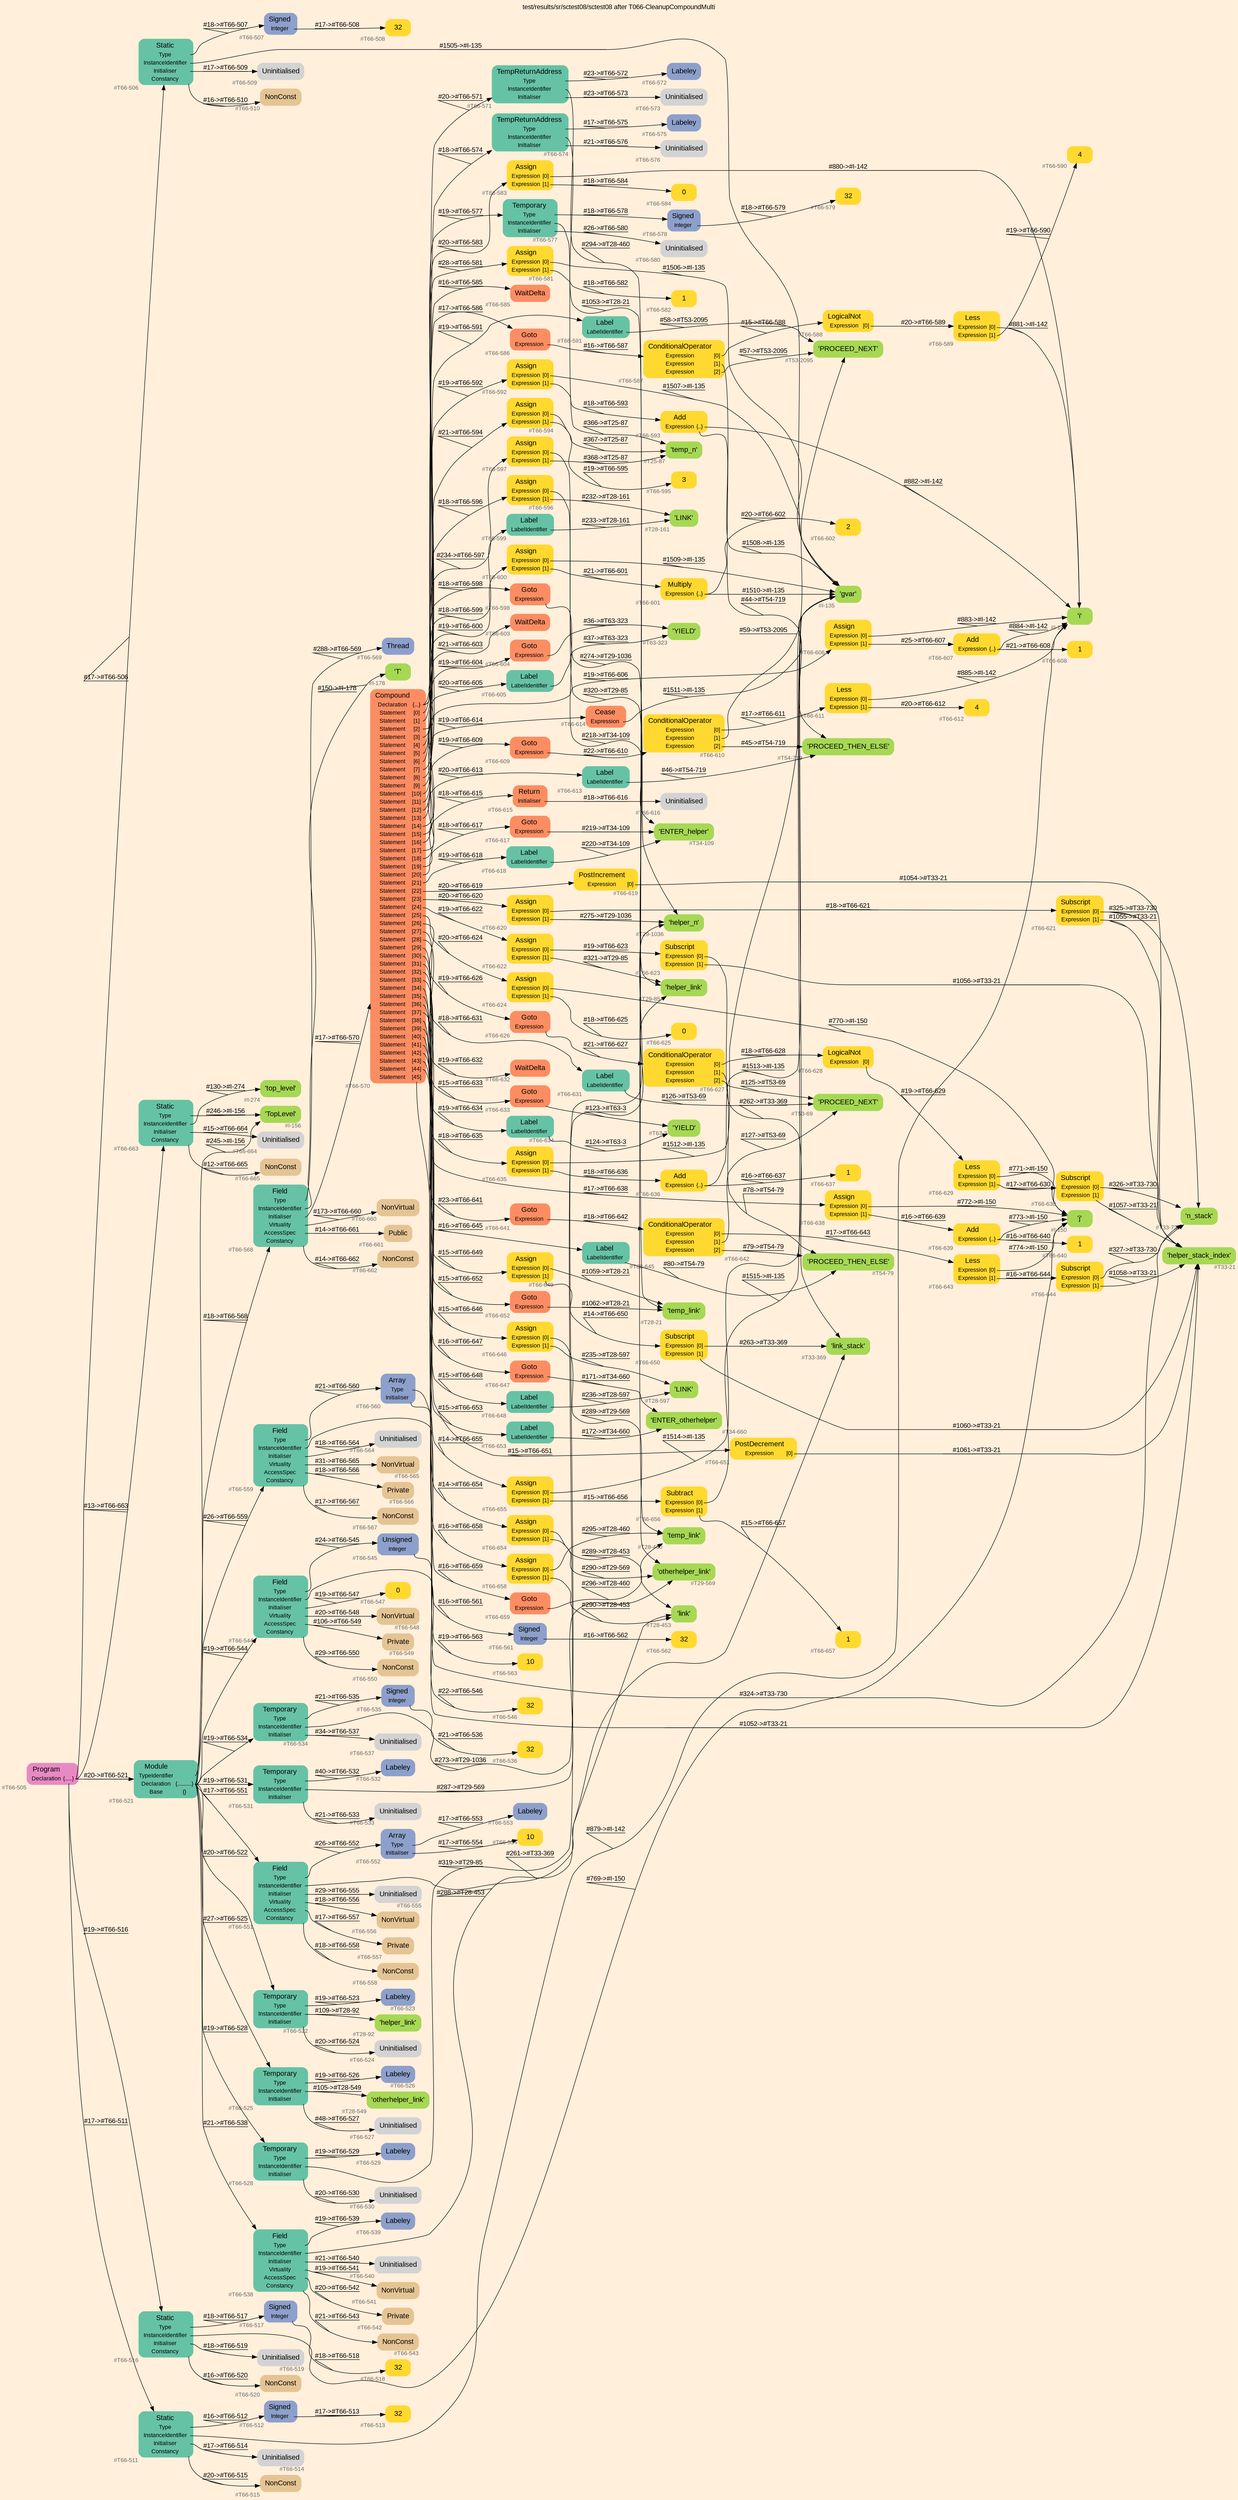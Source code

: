 digraph "test/results/sr/sctest08/sctest08 after T066-CleanupCompoundMulti" {
label = "test/results/sr/sctest08/sctest08 after T066-CleanupCompoundMulti"
labelloc = t
graph [
    rankdir = "LR"
    ranksep = 0.3
    bgcolor = antiquewhite1
    color = black
    fontcolor = black
    fontname = "Arial"
];
node [
    fontname = "Arial"
];
edge [
    fontname = "Arial"
];

// -------------------- node figure --------------------
// -------- block #T66-505 ----------
"#T66-505" [
    fillcolor = "/set28/4"
    xlabel = "#T66-505"
    fontsize = "12"
    fontcolor = grey40
    shape = "plaintext"
    label = <<TABLE BORDER="0" CELLBORDER="0" CELLSPACING="0">
     <TR><TD><FONT COLOR="black" POINT-SIZE="15">Program</FONT></TD></TR>
     <TR><TD><FONT COLOR="black" POINT-SIZE="12">Declaration</FONT></TD><TD PORT="port0"><FONT COLOR="black" POINT-SIZE="12">{.....}</FONT></TD></TR>
    </TABLE>>
    style = "rounded,filled"
];

// -------- block #T66-506 ----------
"#T66-506" [
    fillcolor = "/set28/1"
    xlabel = "#T66-506"
    fontsize = "12"
    fontcolor = grey40
    shape = "plaintext"
    label = <<TABLE BORDER="0" CELLBORDER="0" CELLSPACING="0">
     <TR><TD><FONT COLOR="black" POINT-SIZE="15">Static</FONT></TD></TR>
     <TR><TD><FONT COLOR="black" POINT-SIZE="12">Type</FONT></TD><TD PORT="port0"></TD></TR>
     <TR><TD><FONT COLOR="black" POINT-SIZE="12">InstanceIdentifier</FONT></TD><TD PORT="port1"></TD></TR>
     <TR><TD><FONT COLOR="black" POINT-SIZE="12">Initialiser</FONT></TD><TD PORT="port2"></TD></TR>
     <TR><TD><FONT COLOR="black" POINT-SIZE="12">Constancy</FONT></TD><TD PORT="port3"></TD></TR>
    </TABLE>>
    style = "rounded,filled"
];

// -------- block #T66-507 ----------
"#T66-507" [
    fillcolor = "/set28/3"
    xlabel = "#T66-507"
    fontsize = "12"
    fontcolor = grey40
    shape = "plaintext"
    label = <<TABLE BORDER="0" CELLBORDER="0" CELLSPACING="0">
     <TR><TD><FONT COLOR="black" POINT-SIZE="15">Signed</FONT></TD></TR>
     <TR><TD><FONT COLOR="black" POINT-SIZE="12">Integer</FONT></TD><TD PORT="port0"></TD></TR>
    </TABLE>>
    style = "rounded,filled"
];

// -------- block #T66-508 ----------
"#T66-508" [
    fillcolor = "/set28/6"
    xlabel = "#T66-508"
    fontsize = "12"
    fontcolor = grey40
    shape = "plaintext"
    label = <<TABLE BORDER="0" CELLBORDER="0" CELLSPACING="0">
     <TR><TD><FONT COLOR="black" POINT-SIZE="15">32</FONT></TD></TR>
    </TABLE>>
    style = "rounded,filled"
];

// -------- block #I-135 ----------
"#I-135" [
    fillcolor = "/set28/5"
    xlabel = "#I-135"
    fontsize = "12"
    fontcolor = grey40
    shape = "plaintext"
    label = <<TABLE BORDER="0" CELLBORDER="0" CELLSPACING="0">
     <TR><TD><FONT COLOR="black" POINT-SIZE="15">'gvar'</FONT></TD></TR>
    </TABLE>>
    style = "rounded,filled"
];

// -------- block #T66-509 ----------
"#T66-509" [
    xlabel = "#T66-509"
    fontsize = "12"
    fontcolor = grey40
    shape = "plaintext"
    label = <<TABLE BORDER="0" CELLBORDER="0" CELLSPACING="0">
     <TR><TD><FONT COLOR="black" POINT-SIZE="15">Uninitialised</FONT></TD></TR>
    </TABLE>>
    style = "rounded,filled"
];

// -------- block #T66-510 ----------
"#T66-510" [
    fillcolor = "/set28/7"
    xlabel = "#T66-510"
    fontsize = "12"
    fontcolor = grey40
    shape = "plaintext"
    label = <<TABLE BORDER="0" CELLBORDER="0" CELLSPACING="0">
     <TR><TD><FONT COLOR="black" POINT-SIZE="15">NonConst</FONT></TD></TR>
    </TABLE>>
    style = "rounded,filled"
];

// -------- block #T66-511 ----------
"#T66-511" [
    fillcolor = "/set28/1"
    xlabel = "#T66-511"
    fontsize = "12"
    fontcolor = grey40
    shape = "plaintext"
    label = <<TABLE BORDER="0" CELLBORDER="0" CELLSPACING="0">
     <TR><TD><FONT COLOR="black" POINT-SIZE="15">Static</FONT></TD></TR>
     <TR><TD><FONT COLOR="black" POINT-SIZE="12">Type</FONT></TD><TD PORT="port0"></TD></TR>
     <TR><TD><FONT COLOR="black" POINT-SIZE="12">InstanceIdentifier</FONT></TD><TD PORT="port1"></TD></TR>
     <TR><TD><FONT COLOR="black" POINT-SIZE="12">Initialiser</FONT></TD><TD PORT="port2"></TD></TR>
     <TR><TD><FONT COLOR="black" POINT-SIZE="12">Constancy</FONT></TD><TD PORT="port3"></TD></TR>
    </TABLE>>
    style = "rounded,filled"
];

// -------- block #T66-512 ----------
"#T66-512" [
    fillcolor = "/set28/3"
    xlabel = "#T66-512"
    fontsize = "12"
    fontcolor = grey40
    shape = "plaintext"
    label = <<TABLE BORDER="0" CELLBORDER="0" CELLSPACING="0">
     <TR><TD><FONT COLOR="black" POINT-SIZE="15">Signed</FONT></TD></TR>
     <TR><TD><FONT COLOR="black" POINT-SIZE="12">Integer</FONT></TD><TD PORT="port0"></TD></TR>
    </TABLE>>
    style = "rounded,filled"
];

// -------- block #T66-513 ----------
"#T66-513" [
    fillcolor = "/set28/6"
    xlabel = "#T66-513"
    fontsize = "12"
    fontcolor = grey40
    shape = "plaintext"
    label = <<TABLE BORDER="0" CELLBORDER="0" CELLSPACING="0">
     <TR><TD><FONT COLOR="black" POINT-SIZE="15">32</FONT></TD></TR>
    </TABLE>>
    style = "rounded,filled"
];

// -------- block #I-142 ----------
"#I-142" [
    fillcolor = "/set28/5"
    xlabel = "#I-142"
    fontsize = "12"
    fontcolor = grey40
    shape = "plaintext"
    label = <<TABLE BORDER="0" CELLBORDER="0" CELLSPACING="0">
     <TR><TD><FONT COLOR="black" POINT-SIZE="15">'i'</FONT></TD></TR>
    </TABLE>>
    style = "rounded,filled"
];

// -------- block #T66-514 ----------
"#T66-514" [
    xlabel = "#T66-514"
    fontsize = "12"
    fontcolor = grey40
    shape = "plaintext"
    label = <<TABLE BORDER="0" CELLBORDER="0" CELLSPACING="0">
     <TR><TD><FONT COLOR="black" POINT-SIZE="15">Uninitialised</FONT></TD></TR>
    </TABLE>>
    style = "rounded,filled"
];

// -------- block #T66-515 ----------
"#T66-515" [
    fillcolor = "/set28/7"
    xlabel = "#T66-515"
    fontsize = "12"
    fontcolor = grey40
    shape = "plaintext"
    label = <<TABLE BORDER="0" CELLBORDER="0" CELLSPACING="0">
     <TR><TD><FONT COLOR="black" POINT-SIZE="15">NonConst</FONT></TD></TR>
    </TABLE>>
    style = "rounded,filled"
];

// -------- block #T66-516 ----------
"#T66-516" [
    fillcolor = "/set28/1"
    xlabel = "#T66-516"
    fontsize = "12"
    fontcolor = grey40
    shape = "plaintext"
    label = <<TABLE BORDER="0" CELLBORDER="0" CELLSPACING="0">
     <TR><TD><FONT COLOR="black" POINT-SIZE="15">Static</FONT></TD></TR>
     <TR><TD><FONT COLOR="black" POINT-SIZE="12">Type</FONT></TD><TD PORT="port0"></TD></TR>
     <TR><TD><FONT COLOR="black" POINT-SIZE="12">InstanceIdentifier</FONT></TD><TD PORT="port1"></TD></TR>
     <TR><TD><FONT COLOR="black" POINT-SIZE="12">Initialiser</FONT></TD><TD PORT="port2"></TD></TR>
     <TR><TD><FONT COLOR="black" POINT-SIZE="12">Constancy</FONT></TD><TD PORT="port3"></TD></TR>
    </TABLE>>
    style = "rounded,filled"
];

// -------- block #T66-517 ----------
"#T66-517" [
    fillcolor = "/set28/3"
    xlabel = "#T66-517"
    fontsize = "12"
    fontcolor = grey40
    shape = "plaintext"
    label = <<TABLE BORDER="0" CELLBORDER="0" CELLSPACING="0">
     <TR><TD><FONT COLOR="black" POINT-SIZE="15">Signed</FONT></TD></TR>
     <TR><TD><FONT COLOR="black" POINT-SIZE="12">Integer</FONT></TD><TD PORT="port0"></TD></TR>
    </TABLE>>
    style = "rounded,filled"
];

// -------- block #T66-518 ----------
"#T66-518" [
    fillcolor = "/set28/6"
    xlabel = "#T66-518"
    fontsize = "12"
    fontcolor = grey40
    shape = "plaintext"
    label = <<TABLE BORDER="0" CELLBORDER="0" CELLSPACING="0">
     <TR><TD><FONT COLOR="black" POINT-SIZE="15">32</FONT></TD></TR>
    </TABLE>>
    style = "rounded,filled"
];

// -------- block #I-150 ----------
"#I-150" [
    fillcolor = "/set28/5"
    xlabel = "#I-150"
    fontsize = "12"
    fontcolor = grey40
    shape = "plaintext"
    label = <<TABLE BORDER="0" CELLBORDER="0" CELLSPACING="0">
     <TR><TD><FONT COLOR="black" POINT-SIZE="15">'j'</FONT></TD></TR>
    </TABLE>>
    style = "rounded,filled"
];

// -------- block #T66-519 ----------
"#T66-519" [
    xlabel = "#T66-519"
    fontsize = "12"
    fontcolor = grey40
    shape = "plaintext"
    label = <<TABLE BORDER="0" CELLBORDER="0" CELLSPACING="0">
     <TR><TD><FONT COLOR="black" POINT-SIZE="15">Uninitialised</FONT></TD></TR>
    </TABLE>>
    style = "rounded,filled"
];

// -------- block #T66-520 ----------
"#T66-520" [
    fillcolor = "/set28/7"
    xlabel = "#T66-520"
    fontsize = "12"
    fontcolor = grey40
    shape = "plaintext"
    label = <<TABLE BORDER="0" CELLBORDER="0" CELLSPACING="0">
     <TR><TD><FONT COLOR="black" POINT-SIZE="15">NonConst</FONT></TD></TR>
    </TABLE>>
    style = "rounded,filled"
];

// -------- block #T66-521 ----------
"#T66-521" [
    fillcolor = "/set28/1"
    xlabel = "#T66-521"
    fontsize = "12"
    fontcolor = grey40
    shape = "plaintext"
    label = <<TABLE BORDER="0" CELLBORDER="0" CELLSPACING="0">
     <TR><TD><FONT COLOR="black" POINT-SIZE="15">Module</FONT></TD></TR>
     <TR><TD><FONT COLOR="black" POINT-SIZE="12">TypeIdentifier</FONT></TD><TD PORT="port0"></TD></TR>
     <TR><TD><FONT COLOR="black" POINT-SIZE="12">Declaration</FONT></TD><TD PORT="port1"><FONT COLOR="black" POINT-SIZE="12">{..........}</FONT></TD></TR>
     <TR><TD><FONT COLOR="black" POINT-SIZE="12">Base</FONT></TD><TD PORT="port2"><FONT COLOR="black" POINT-SIZE="12">{}</FONT></TD></TR>
    </TABLE>>
    style = "rounded,filled"
];

// -------- block #I-156 ----------
"#I-156" [
    fillcolor = "/set28/5"
    xlabel = "#I-156"
    fontsize = "12"
    fontcolor = grey40
    shape = "plaintext"
    label = <<TABLE BORDER="0" CELLBORDER="0" CELLSPACING="0">
     <TR><TD><FONT COLOR="black" POINT-SIZE="15">'TopLevel'</FONT></TD></TR>
    </TABLE>>
    style = "rounded,filled"
];

// -------- block #T66-522 ----------
"#T66-522" [
    fillcolor = "/set28/1"
    xlabel = "#T66-522"
    fontsize = "12"
    fontcolor = grey40
    shape = "plaintext"
    label = <<TABLE BORDER="0" CELLBORDER="0" CELLSPACING="0">
     <TR><TD><FONT COLOR="black" POINT-SIZE="15">Temporary</FONT></TD></TR>
     <TR><TD><FONT COLOR="black" POINT-SIZE="12">Type</FONT></TD><TD PORT="port0"></TD></TR>
     <TR><TD><FONT COLOR="black" POINT-SIZE="12">InstanceIdentifier</FONT></TD><TD PORT="port1"></TD></TR>
     <TR><TD><FONT COLOR="black" POINT-SIZE="12">Initialiser</FONT></TD><TD PORT="port2"></TD></TR>
    </TABLE>>
    style = "rounded,filled"
];

// -------- block #T66-523 ----------
"#T66-523" [
    fillcolor = "/set28/3"
    xlabel = "#T66-523"
    fontsize = "12"
    fontcolor = grey40
    shape = "plaintext"
    label = <<TABLE BORDER="0" CELLBORDER="0" CELLSPACING="0">
     <TR><TD><FONT COLOR="black" POINT-SIZE="15">Labeley</FONT></TD></TR>
    </TABLE>>
    style = "rounded,filled"
];

// -------- block #T28-92 ----------
"#T28-92" [
    fillcolor = "/set28/5"
    xlabel = "#T28-92"
    fontsize = "12"
    fontcolor = grey40
    shape = "plaintext"
    label = <<TABLE BORDER="0" CELLBORDER="0" CELLSPACING="0">
     <TR><TD><FONT COLOR="black" POINT-SIZE="15">'helper_link'</FONT></TD></TR>
    </TABLE>>
    style = "rounded,filled"
];

// -------- block #T66-524 ----------
"#T66-524" [
    xlabel = "#T66-524"
    fontsize = "12"
    fontcolor = grey40
    shape = "plaintext"
    label = <<TABLE BORDER="0" CELLBORDER="0" CELLSPACING="0">
     <TR><TD><FONT COLOR="black" POINT-SIZE="15">Uninitialised</FONT></TD></TR>
    </TABLE>>
    style = "rounded,filled"
];

// -------- block #T66-525 ----------
"#T66-525" [
    fillcolor = "/set28/1"
    xlabel = "#T66-525"
    fontsize = "12"
    fontcolor = grey40
    shape = "plaintext"
    label = <<TABLE BORDER="0" CELLBORDER="0" CELLSPACING="0">
     <TR><TD><FONT COLOR="black" POINT-SIZE="15">Temporary</FONT></TD></TR>
     <TR><TD><FONT COLOR="black" POINT-SIZE="12">Type</FONT></TD><TD PORT="port0"></TD></TR>
     <TR><TD><FONT COLOR="black" POINT-SIZE="12">InstanceIdentifier</FONT></TD><TD PORT="port1"></TD></TR>
     <TR><TD><FONT COLOR="black" POINT-SIZE="12">Initialiser</FONT></TD><TD PORT="port2"></TD></TR>
    </TABLE>>
    style = "rounded,filled"
];

// -------- block #T66-526 ----------
"#T66-526" [
    fillcolor = "/set28/3"
    xlabel = "#T66-526"
    fontsize = "12"
    fontcolor = grey40
    shape = "plaintext"
    label = <<TABLE BORDER="0" CELLBORDER="0" CELLSPACING="0">
     <TR><TD><FONT COLOR="black" POINT-SIZE="15">Labeley</FONT></TD></TR>
    </TABLE>>
    style = "rounded,filled"
];

// -------- block #T28-549 ----------
"#T28-549" [
    fillcolor = "/set28/5"
    xlabel = "#T28-549"
    fontsize = "12"
    fontcolor = grey40
    shape = "plaintext"
    label = <<TABLE BORDER="0" CELLBORDER="0" CELLSPACING="0">
     <TR><TD><FONT COLOR="black" POINT-SIZE="15">'otherhelper_link'</FONT></TD></TR>
    </TABLE>>
    style = "rounded,filled"
];

// -------- block #T66-527 ----------
"#T66-527" [
    xlabel = "#T66-527"
    fontsize = "12"
    fontcolor = grey40
    shape = "plaintext"
    label = <<TABLE BORDER="0" CELLBORDER="0" CELLSPACING="0">
     <TR><TD><FONT COLOR="black" POINT-SIZE="15">Uninitialised</FONT></TD></TR>
    </TABLE>>
    style = "rounded,filled"
];

// -------- block #T66-528 ----------
"#T66-528" [
    fillcolor = "/set28/1"
    xlabel = "#T66-528"
    fontsize = "12"
    fontcolor = grey40
    shape = "plaintext"
    label = <<TABLE BORDER="0" CELLBORDER="0" CELLSPACING="0">
     <TR><TD><FONT COLOR="black" POINT-SIZE="15">Temporary</FONT></TD></TR>
     <TR><TD><FONT COLOR="black" POINT-SIZE="12">Type</FONT></TD><TD PORT="port0"></TD></TR>
     <TR><TD><FONT COLOR="black" POINT-SIZE="12">InstanceIdentifier</FONT></TD><TD PORT="port1"></TD></TR>
     <TR><TD><FONT COLOR="black" POINT-SIZE="12">Initialiser</FONT></TD><TD PORT="port2"></TD></TR>
    </TABLE>>
    style = "rounded,filled"
];

// -------- block #T66-529 ----------
"#T66-529" [
    fillcolor = "/set28/3"
    xlabel = "#T66-529"
    fontsize = "12"
    fontcolor = grey40
    shape = "plaintext"
    label = <<TABLE BORDER="0" CELLBORDER="0" CELLSPACING="0">
     <TR><TD><FONT COLOR="black" POINT-SIZE="15">Labeley</FONT></TD></TR>
    </TABLE>>
    style = "rounded,filled"
];

// -------- block #T29-85 ----------
"#T29-85" [
    fillcolor = "/set28/5"
    xlabel = "#T29-85"
    fontsize = "12"
    fontcolor = grey40
    shape = "plaintext"
    label = <<TABLE BORDER="0" CELLBORDER="0" CELLSPACING="0">
     <TR><TD><FONT COLOR="black" POINT-SIZE="15">'helper_link'</FONT></TD></TR>
    </TABLE>>
    style = "rounded,filled"
];

// -------- block #T66-530 ----------
"#T66-530" [
    xlabel = "#T66-530"
    fontsize = "12"
    fontcolor = grey40
    shape = "plaintext"
    label = <<TABLE BORDER="0" CELLBORDER="0" CELLSPACING="0">
     <TR><TD><FONT COLOR="black" POINT-SIZE="15">Uninitialised</FONT></TD></TR>
    </TABLE>>
    style = "rounded,filled"
];

// -------- block #T66-531 ----------
"#T66-531" [
    fillcolor = "/set28/1"
    xlabel = "#T66-531"
    fontsize = "12"
    fontcolor = grey40
    shape = "plaintext"
    label = <<TABLE BORDER="0" CELLBORDER="0" CELLSPACING="0">
     <TR><TD><FONT COLOR="black" POINT-SIZE="15">Temporary</FONT></TD></TR>
     <TR><TD><FONT COLOR="black" POINT-SIZE="12">Type</FONT></TD><TD PORT="port0"></TD></TR>
     <TR><TD><FONT COLOR="black" POINT-SIZE="12">InstanceIdentifier</FONT></TD><TD PORT="port1"></TD></TR>
     <TR><TD><FONT COLOR="black" POINT-SIZE="12">Initialiser</FONT></TD><TD PORT="port2"></TD></TR>
    </TABLE>>
    style = "rounded,filled"
];

// -------- block #T66-532 ----------
"#T66-532" [
    fillcolor = "/set28/3"
    xlabel = "#T66-532"
    fontsize = "12"
    fontcolor = grey40
    shape = "plaintext"
    label = <<TABLE BORDER="0" CELLBORDER="0" CELLSPACING="0">
     <TR><TD><FONT COLOR="black" POINT-SIZE="15">Labeley</FONT></TD></TR>
    </TABLE>>
    style = "rounded,filled"
];

// -------- block #T29-569 ----------
"#T29-569" [
    fillcolor = "/set28/5"
    xlabel = "#T29-569"
    fontsize = "12"
    fontcolor = grey40
    shape = "plaintext"
    label = <<TABLE BORDER="0" CELLBORDER="0" CELLSPACING="0">
     <TR><TD><FONT COLOR="black" POINT-SIZE="15">'otherhelper_link'</FONT></TD></TR>
    </TABLE>>
    style = "rounded,filled"
];

// -------- block #T66-533 ----------
"#T66-533" [
    xlabel = "#T66-533"
    fontsize = "12"
    fontcolor = grey40
    shape = "plaintext"
    label = <<TABLE BORDER="0" CELLBORDER="0" CELLSPACING="0">
     <TR><TD><FONT COLOR="black" POINT-SIZE="15">Uninitialised</FONT></TD></TR>
    </TABLE>>
    style = "rounded,filled"
];

// -------- block #T66-534 ----------
"#T66-534" [
    fillcolor = "/set28/1"
    xlabel = "#T66-534"
    fontsize = "12"
    fontcolor = grey40
    shape = "plaintext"
    label = <<TABLE BORDER="0" CELLBORDER="0" CELLSPACING="0">
     <TR><TD><FONT COLOR="black" POINT-SIZE="15">Temporary</FONT></TD></TR>
     <TR><TD><FONT COLOR="black" POINT-SIZE="12">Type</FONT></TD><TD PORT="port0"></TD></TR>
     <TR><TD><FONT COLOR="black" POINT-SIZE="12">InstanceIdentifier</FONT></TD><TD PORT="port1"></TD></TR>
     <TR><TD><FONT COLOR="black" POINT-SIZE="12">Initialiser</FONT></TD><TD PORT="port2"></TD></TR>
    </TABLE>>
    style = "rounded,filled"
];

// -------- block #T66-535 ----------
"#T66-535" [
    fillcolor = "/set28/3"
    xlabel = "#T66-535"
    fontsize = "12"
    fontcolor = grey40
    shape = "plaintext"
    label = <<TABLE BORDER="0" CELLBORDER="0" CELLSPACING="0">
     <TR><TD><FONT COLOR="black" POINT-SIZE="15">Signed</FONT></TD></TR>
     <TR><TD><FONT COLOR="black" POINT-SIZE="12">Integer</FONT></TD><TD PORT="port0"></TD></TR>
    </TABLE>>
    style = "rounded,filled"
];

// -------- block #T66-536 ----------
"#T66-536" [
    fillcolor = "/set28/6"
    xlabel = "#T66-536"
    fontsize = "12"
    fontcolor = grey40
    shape = "plaintext"
    label = <<TABLE BORDER="0" CELLBORDER="0" CELLSPACING="0">
     <TR><TD><FONT COLOR="black" POINT-SIZE="15">32</FONT></TD></TR>
    </TABLE>>
    style = "rounded,filled"
];

// -------- block #T29-1036 ----------
"#T29-1036" [
    fillcolor = "/set28/5"
    xlabel = "#T29-1036"
    fontsize = "12"
    fontcolor = grey40
    shape = "plaintext"
    label = <<TABLE BORDER="0" CELLBORDER="0" CELLSPACING="0">
     <TR><TD><FONT COLOR="black" POINT-SIZE="15">'helper_n'</FONT></TD></TR>
    </TABLE>>
    style = "rounded,filled"
];

// -------- block #T66-537 ----------
"#T66-537" [
    xlabel = "#T66-537"
    fontsize = "12"
    fontcolor = grey40
    shape = "plaintext"
    label = <<TABLE BORDER="0" CELLBORDER="0" CELLSPACING="0">
     <TR><TD><FONT COLOR="black" POINT-SIZE="15">Uninitialised</FONT></TD></TR>
    </TABLE>>
    style = "rounded,filled"
];

// -------- block #T66-538 ----------
"#T66-538" [
    fillcolor = "/set28/1"
    xlabel = "#T66-538"
    fontsize = "12"
    fontcolor = grey40
    shape = "plaintext"
    label = <<TABLE BORDER="0" CELLBORDER="0" CELLSPACING="0">
     <TR><TD><FONT COLOR="black" POINT-SIZE="15">Field</FONT></TD></TR>
     <TR><TD><FONT COLOR="black" POINT-SIZE="12">Type</FONT></TD><TD PORT="port0"></TD></TR>
     <TR><TD><FONT COLOR="black" POINT-SIZE="12">InstanceIdentifier</FONT></TD><TD PORT="port1"></TD></TR>
     <TR><TD><FONT COLOR="black" POINT-SIZE="12">Initialiser</FONT></TD><TD PORT="port2"></TD></TR>
     <TR><TD><FONT COLOR="black" POINT-SIZE="12">Virtuality</FONT></TD><TD PORT="port3"></TD></TR>
     <TR><TD><FONT COLOR="black" POINT-SIZE="12">AccessSpec</FONT></TD><TD PORT="port4"></TD></TR>
     <TR><TD><FONT COLOR="black" POINT-SIZE="12">Constancy</FONT></TD><TD PORT="port5"></TD></TR>
    </TABLE>>
    style = "rounded,filled"
];

// -------- block #T66-539 ----------
"#T66-539" [
    fillcolor = "/set28/3"
    xlabel = "#T66-539"
    fontsize = "12"
    fontcolor = grey40
    shape = "plaintext"
    label = <<TABLE BORDER="0" CELLBORDER="0" CELLSPACING="0">
     <TR><TD><FONT COLOR="black" POINT-SIZE="15">Labeley</FONT></TD></TR>
    </TABLE>>
    style = "rounded,filled"
];

// -------- block #T28-453 ----------
"#T28-453" [
    fillcolor = "/set28/5"
    xlabel = "#T28-453"
    fontsize = "12"
    fontcolor = grey40
    shape = "plaintext"
    label = <<TABLE BORDER="0" CELLBORDER="0" CELLSPACING="0">
     <TR><TD><FONT COLOR="black" POINT-SIZE="15">'link'</FONT></TD></TR>
    </TABLE>>
    style = "rounded,filled"
];

// -------- block #T66-540 ----------
"#T66-540" [
    xlabel = "#T66-540"
    fontsize = "12"
    fontcolor = grey40
    shape = "plaintext"
    label = <<TABLE BORDER="0" CELLBORDER="0" CELLSPACING="0">
     <TR><TD><FONT COLOR="black" POINT-SIZE="15">Uninitialised</FONT></TD></TR>
    </TABLE>>
    style = "rounded,filled"
];

// -------- block #T66-541 ----------
"#T66-541" [
    fillcolor = "/set28/7"
    xlabel = "#T66-541"
    fontsize = "12"
    fontcolor = grey40
    shape = "plaintext"
    label = <<TABLE BORDER="0" CELLBORDER="0" CELLSPACING="0">
     <TR><TD><FONT COLOR="black" POINT-SIZE="15">NonVirtual</FONT></TD></TR>
    </TABLE>>
    style = "rounded,filled"
];

// -------- block #T66-542 ----------
"#T66-542" [
    fillcolor = "/set28/7"
    xlabel = "#T66-542"
    fontsize = "12"
    fontcolor = grey40
    shape = "plaintext"
    label = <<TABLE BORDER="0" CELLBORDER="0" CELLSPACING="0">
     <TR><TD><FONT COLOR="black" POINT-SIZE="15">Private</FONT></TD></TR>
    </TABLE>>
    style = "rounded,filled"
];

// -------- block #T66-543 ----------
"#T66-543" [
    fillcolor = "/set28/7"
    xlabel = "#T66-543"
    fontsize = "12"
    fontcolor = grey40
    shape = "plaintext"
    label = <<TABLE BORDER="0" CELLBORDER="0" CELLSPACING="0">
     <TR><TD><FONT COLOR="black" POINT-SIZE="15">NonConst</FONT></TD></TR>
    </TABLE>>
    style = "rounded,filled"
];

// -------- block #T66-544 ----------
"#T66-544" [
    fillcolor = "/set28/1"
    xlabel = "#T66-544"
    fontsize = "12"
    fontcolor = grey40
    shape = "plaintext"
    label = <<TABLE BORDER="0" CELLBORDER="0" CELLSPACING="0">
     <TR><TD><FONT COLOR="black" POINT-SIZE="15">Field</FONT></TD></TR>
     <TR><TD><FONT COLOR="black" POINT-SIZE="12">Type</FONT></TD><TD PORT="port0"></TD></TR>
     <TR><TD><FONT COLOR="black" POINT-SIZE="12">InstanceIdentifier</FONT></TD><TD PORT="port1"></TD></TR>
     <TR><TD><FONT COLOR="black" POINT-SIZE="12">Initialiser</FONT></TD><TD PORT="port2"></TD></TR>
     <TR><TD><FONT COLOR="black" POINT-SIZE="12">Virtuality</FONT></TD><TD PORT="port3"></TD></TR>
     <TR><TD><FONT COLOR="black" POINT-SIZE="12">AccessSpec</FONT></TD><TD PORT="port4"></TD></TR>
     <TR><TD><FONT COLOR="black" POINT-SIZE="12">Constancy</FONT></TD><TD PORT="port5"></TD></TR>
    </TABLE>>
    style = "rounded,filled"
];

// -------- block #T66-545 ----------
"#T66-545" [
    fillcolor = "/set28/3"
    xlabel = "#T66-545"
    fontsize = "12"
    fontcolor = grey40
    shape = "plaintext"
    label = <<TABLE BORDER="0" CELLBORDER="0" CELLSPACING="0">
     <TR><TD><FONT COLOR="black" POINT-SIZE="15">Unsigned</FONT></TD></TR>
     <TR><TD><FONT COLOR="black" POINT-SIZE="12">Integer</FONT></TD><TD PORT="port0"></TD></TR>
    </TABLE>>
    style = "rounded,filled"
];

// -------- block #T66-546 ----------
"#T66-546" [
    fillcolor = "/set28/6"
    xlabel = "#T66-546"
    fontsize = "12"
    fontcolor = grey40
    shape = "plaintext"
    label = <<TABLE BORDER="0" CELLBORDER="0" CELLSPACING="0">
     <TR><TD><FONT COLOR="black" POINT-SIZE="15">32</FONT></TD></TR>
    </TABLE>>
    style = "rounded,filled"
];

// -------- block #T33-21 ----------
"#T33-21" [
    fillcolor = "/set28/5"
    xlabel = "#T33-21"
    fontsize = "12"
    fontcolor = grey40
    shape = "plaintext"
    label = <<TABLE BORDER="0" CELLBORDER="0" CELLSPACING="0">
     <TR><TD><FONT COLOR="black" POINT-SIZE="15">'helper_stack_index'</FONT></TD></TR>
    </TABLE>>
    style = "rounded,filled"
];

// -------- block #T66-547 ----------
"#T66-547" [
    fillcolor = "/set28/6"
    xlabel = "#T66-547"
    fontsize = "12"
    fontcolor = grey40
    shape = "plaintext"
    label = <<TABLE BORDER="0" CELLBORDER="0" CELLSPACING="0">
     <TR><TD><FONT COLOR="black" POINT-SIZE="15">0</FONT></TD></TR>
    </TABLE>>
    style = "rounded,filled"
];

// -------- block #T66-548 ----------
"#T66-548" [
    fillcolor = "/set28/7"
    xlabel = "#T66-548"
    fontsize = "12"
    fontcolor = grey40
    shape = "plaintext"
    label = <<TABLE BORDER="0" CELLBORDER="0" CELLSPACING="0">
     <TR><TD><FONT COLOR="black" POINT-SIZE="15">NonVirtual</FONT></TD></TR>
    </TABLE>>
    style = "rounded,filled"
];

// -------- block #T66-549 ----------
"#T66-549" [
    fillcolor = "/set28/7"
    xlabel = "#T66-549"
    fontsize = "12"
    fontcolor = grey40
    shape = "plaintext"
    label = <<TABLE BORDER="0" CELLBORDER="0" CELLSPACING="0">
     <TR><TD><FONT COLOR="black" POINT-SIZE="15">Private</FONT></TD></TR>
    </TABLE>>
    style = "rounded,filled"
];

// -------- block #T66-550 ----------
"#T66-550" [
    fillcolor = "/set28/7"
    xlabel = "#T66-550"
    fontsize = "12"
    fontcolor = grey40
    shape = "plaintext"
    label = <<TABLE BORDER="0" CELLBORDER="0" CELLSPACING="0">
     <TR><TD><FONT COLOR="black" POINT-SIZE="15">NonConst</FONT></TD></TR>
    </TABLE>>
    style = "rounded,filled"
];

// -------- block #T66-551 ----------
"#T66-551" [
    fillcolor = "/set28/1"
    xlabel = "#T66-551"
    fontsize = "12"
    fontcolor = grey40
    shape = "plaintext"
    label = <<TABLE BORDER="0" CELLBORDER="0" CELLSPACING="0">
     <TR><TD><FONT COLOR="black" POINT-SIZE="15">Field</FONT></TD></TR>
     <TR><TD><FONT COLOR="black" POINT-SIZE="12">Type</FONT></TD><TD PORT="port0"></TD></TR>
     <TR><TD><FONT COLOR="black" POINT-SIZE="12">InstanceIdentifier</FONT></TD><TD PORT="port1"></TD></TR>
     <TR><TD><FONT COLOR="black" POINT-SIZE="12">Initialiser</FONT></TD><TD PORT="port2"></TD></TR>
     <TR><TD><FONT COLOR="black" POINT-SIZE="12">Virtuality</FONT></TD><TD PORT="port3"></TD></TR>
     <TR><TD><FONT COLOR="black" POINT-SIZE="12">AccessSpec</FONT></TD><TD PORT="port4"></TD></TR>
     <TR><TD><FONT COLOR="black" POINT-SIZE="12">Constancy</FONT></TD><TD PORT="port5"></TD></TR>
    </TABLE>>
    style = "rounded,filled"
];

// -------- block #T66-552 ----------
"#T66-552" [
    fillcolor = "/set28/3"
    xlabel = "#T66-552"
    fontsize = "12"
    fontcolor = grey40
    shape = "plaintext"
    label = <<TABLE BORDER="0" CELLBORDER="0" CELLSPACING="0">
     <TR><TD><FONT COLOR="black" POINT-SIZE="15">Array</FONT></TD></TR>
     <TR><TD><FONT COLOR="black" POINT-SIZE="12">Type</FONT></TD><TD PORT="port0"></TD></TR>
     <TR><TD><FONT COLOR="black" POINT-SIZE="12">Initialiser</FONT></TD><TD PORT="port1"></TD></TR>
    </TABLE>>
    style = "rounded,filled"
];

// -------- block #T66-553 ----------
"#T66-553" [
    fillcolor = "/set28/3"
    xlabel = "#T66-553"
    fontsize = "12"
    fontcolor = grey40
    shape = "plaintext"
    label = <<TABLE BORDER="0" CELLBORDER="0" CELLSPACING="0">
     <TR><TD><FONT COLOR="black" POINT-SIZE="15">Labeley</FONT></TD></TR>
    </TABLE>>
    style = "rounded,filled"
];

// -------- block #T66-554 ----------
"#T66-554" [
    fillcolor = "/set28/6"
    xlabel = "#T66-554"
    fontsize = "12"
    fontcolor = grey40
    shape = "plaintext"
    label = <<TABLE BORDER="0" CELLBORDER="0" CELLSPACING="0">
     <TR><TD><FONT COLOR="black" POINT-SIZE="15">10</FONT></TD></TR>
    </TABLE>>
    style = "rounded,filled"
];

// -------- block #T33-369 ----------
"#T33-369" [
    fillcolor = "/set28/5"
    xlabel = "#T33-369"
    fontsize = "12"
    fontcolor = grey40
    shape = "plaintext"
    label = <<TABLE BORDER="0" CELLBORDER="0" CELLSPACING="0">
     <TR><TD><FONT COLOR="black" POINT-SIZE="15">'link_stack'</FONT></TD></TR>
    </TABLE>>
    style = "rounded,filled"
];

// -------- block #T66-555 ----------
"#T66-555" [
    xlabel = "#T66-555"
    fontsize = "12"
    fontcolor = grey40
    shape = "plaintext"
    label = <<TABLE BORDER="0" CELLBORDER="0" CELLSPACING="0">
     <TR><TD><FONT COLOR="black" POINT-SIZE="15">Uninitialised</FONT></TD></TR>
    </TABLE>>
    style = "rounded,filled"
];

// -------- block #T66-556 ----------
"#T66-556" [
    fillcolor = "/set28/7"
    xlabel = "#T66-556"
    fontsize = "12"
    fontcolor = grey40
    shape = "plaintext"
    label = <<TABLE BORDER="0" CELLBORDER="0" CELLSPACING="0">
     <TR><TD><FONT COLOR="black" POINT-SIZE="15">NonVirtual</FONT></TD></TR>
    </TABLE>>
    style = "rounded,filled"
];

// -------- block #T66-557 ----------
"#T66-557" [
    fillcolor = "/set28/7"
    xlabel = "#T66-557"
    fontsize = "12"
    fontcolor = grey40
    shape = "plaintext"
    label = <<TABLE BORDER="0" CELLBORDER="0" CELLSPACING="0">
     <TR><TD><FONT COLOR="black" POINT-SIZE="15">Private</FONT></TD></TR>
    </TABLE>>
    style = "rounded,filled"
];

// -------- block #T66-558 ----------
"#T66-558" [
    fillcolor = "/set28/7"
    xlabel = "#T66-558"
    fontsize = "12"
    fontcolor = grey40
    shape = "plaintext"
    label = <<TABLE BORDER="0" CELLBORDER="0" CELLSPACING="0">
     <TR><TD><FONT COLOR="black" POINT-SIZE="15">NonConst</FONT></TD></TR>
    </TABLE>>
    style = "rounded,filled"
];

// -------- block #T66-559 ----------
"#T66-559" [
    fillcolor = "/set28/1"
    xlabel = "#T66-559"
    fontsize = "12"
    fontcolor = grey40
    shape = "plaintext"
    label = <<TABLE BORDER="0" CELLBORDER="0" CELLSPACING="0">
     <TR><TD><FONT COLOR="black" POINT-SIZE="15">Field</FONT></TD></TR>
     <TR><TD><FONT COLOR="black" POINT-SIZE="12">Type</FONT></TD><TD PORT="port0"></TD></TR>
     <TR><TD><FONT COLOR="black" POINT-SIZE="12">InstanceIdentifier</FONT></TD><TD PORT="port1"></TD></TR>
     <TR><TD><FONT COLOR="black" POINT-SIZE="12">Initialiser</FONT></TD><TD PORT="port2"></TD></TR>
     <TR><TD><FONT COLOR="black" POINT-SIZE="12">Virtuality</FONT></TD><TD PORT="port3"></TD></TR>
     <TR><TD><FONT COLOR="black" POINT-SIZE="12">AccessSpec</FONT></TD><TD PORT="port4"></TD></TR>
     <TR><TD><FONT COLOR="black" POINT-SIZE="12">Constancy</FONT></TD><TD PORT="port5"></TD></TR>
    </TABLE>>
    style = "rounded,filled"
];

// -------- block #T66-560 ----------
"#T66-560" [
    fillcolor = "/set28/3"
    xlabel = "#T66-560"
    fontsize = "12"
    fontcolor = grey40
    shape = "plaintext"
    label = <<TABLE BORDER="0" CELLBORDER="0" CELLSPACING="0">
     <TR><TD><FONT COLOR="black" POINT-SIZE="15">Array</FONT></TD></TR>
     <TR><TD><FONT COLOR="black" POINT-SIZE="12">Type</FONT></TD><TD PORT="port0"></TD></TR>
     <TR><TD><FONT COLOR="black" POINT-SIZE="12">Initialiser</FONT></TD><TD PORT="port1"></TD></TR>
    </TABLE>>
    style = "rounded,filled"
];

// -------- block #T66-561 ----------
"#T66-561" [
    fillcolor = "/set28/3"
    xlabel = "#T66-561"
    fontsize = "12"
    fontcolor = grey40
    shape = "plaintext"
    label = <<TABLE BORDER="0" CELLBORDER="0" CELLSPACING="0">
     <TR><TD><FONT COLOR="black" POINT-SIZE="15">Signed</FONT></TD></TR>
     <TR><TD><FONT COLOR="black" POINT-SIZE="12">Integer</FONT></TD><TD PORT="port0"></TD></TR>
    </TABLE>>
    style = "rounded,filled"
];

// -------- block #T66-562 ----------
"#T66-562" [
    fillcolor = "/set28/6"
    xlabel = "#T66-562"
    fontsize = "12"
    fontcolor = grey40
    shape = "plaintext"
    label = <<TABLE BORDER="0" CELLBORDER="0" CELLSPACING="0">
     <TR><TD><FONT COLOR="black" POINT-SIZE="15">32</FONT></TD></TR>
    </TABLE>>
    style = "rounded,filled"
];

// -------- block #T66-563 ----------
"#T66-563" [
    fillcolor = "/set28/6"
    xlabel = "#T66-563"
    fontsize = "12"
    fontcolor = grey40
    shape = "plaintext"
    label = <<TABLE BORDER="0" CELLBORDER="0" CELLSPACING="0">
     <TR><TD><FONT COLOR="black" POINT-SIZE="15">10</FONT></TD></TR>
    </TABLE>>
    style = "rounded,filled"
];

// -------- block #T33-730 ----------
"#T33-730" [
    fillcolor = "/set28/5"
    xlabel = "#T33-730"
    fontsize = "12"
    fontcolor = grey40
    shape = "plaintext"
    label = <<TABLE BORDER="0" CELLBORDER="0" CELLSPACING="0">
     <TR><TD><FONT COLOR="black" POINT-SIZE="15">'n_stack'</FONT></TD></TR>
    </TABLE>>
    style = "rounded,filled"
];

// -------- block #T66-564 ----------
"#T66-564" [
    xlabel = "#T66-564"
    fontsize = "12"
    fontcolor = grey40
    shape = "plaintext"
    label = <<TABLE BORDER="0" CELLBORDER="0" CELLSPACING="0">
     <TR><TD><FONT COLOR="black" POINT-SIZE="15">Uninitialised</FONT></TD></TR>
    </TABLE>>
    style = "rounded,filled"
];

// -------- block #T66-565 ----------
"#T66-565" [
    fillcolor = "/set28/7"
    xlabel = "#T66-565"
    fontsize = "12"
    fontcolor = grey40
    shape = "plaintext"
    label = <<TABLE BORDER="0" CELLBORDER="0" CELLSPACING="0">
     <TR><TD><FONT COLOR="black" POINT-SIZE="15">NonVirtual</FONT></TD></TR>
    </TABLE>>
    style = "rounded,filled"
];

// -------- block #T66-566 ----------
"#T66-566" [
    fillcolor = "/set28/7"
    xlabel = "#T66-566"
    fontsize = "12"
    fontcolor = grey40
    shape = "plaintext"
    label = <<TABLE BORDER="0" CELLBORDER="0" CELLSPACING="0">
     <TR><TD><FONT COLOR="black" POINT-SIZE="15">Private</FONT></TD></TR>
    </TABLE>>
    style = "rounded,filled"
];

// -------- block #T66-567 ----------
"#T66-567" [
    fillcolor = "/set28/7"
    xlabel = "#T66-567"
    fontsize = "12"
    fontcolor = grey40
    shape = "plaintext"
    label = <<TABLE BORDER="0" CELLBORDER="0" CELLSPACING="0">
     <TR><TD><FONT COLOR="black" POINT-SIZE="15">NonConst</FONT></TD></TR>
    </TABLE>>
    style = "rounded,filled"
];

// -------- block #T66-568 ----------
"#T66-568" [
    fillcolor = "/set28/1"
    xlabel = "#T66-568"
    fontsize = "12"
    fontcolor = grey40
    shape = "plaintext"
    label = <<TABLE BORDER="0" CELLBORDER="0" CELLSPACING="0">
     <TR><TD><FONT COLOR="black" POINT-SIZE="15">Field</FONT></TD></TR>
     <TR><TD><FONT COLOR="black" POINT-SIZE="12">Type</FONT></TD><TD PORT="port0"></TD></TR>
     <TR><TD><FONT COLOR="black" POINT-SIZE="12">InstanceIdentifier</FONT></TD><TD PORT="port1"></TD></TR>
     <TR><TD><FONT COLOR="black" POINT-SIZE="12">Initialiser</FONT></TD><TD PORT="port2"></TD></TR>
     <TR><TD><FONT COLOR="black" POINT-SIZE="12">Virtuality</FONT></TD><TD PORT="port3"></TD></TR>
     <TR><TD><FONT COLOR="black" POINT-SIZE="12">AccessSpec</FONT></TD><TD PORT="port4"></TD></TR>
     <TR><TD><FONT COLOR="black" POINT-SIZE="12">Constancy</FONT></TD><TD PORT="port5"></TD></TR>
    </TABLE>>
    style = "rounded,filled"
];

// -------- block #T66-569 ----------
"#T66-569" [
    fillcolor = "/set28/3"
    xlabel = "#T66-569"
    fontsize = "12"
    fontcolor = grey40
    shape = "plaintext"
    label = <<TABLE BORDER="0" CELLBORDER="0" CELLSPACING="0">
     <TR><TD><FONT COLOR="black" POINT-SIZE="15">Thread</FONT></TD></TR>
    </TABLE>>
    style = "rounded,filled"
];

// -------- block #I-178 ----------
"#I-178" [
    fillcolor = "/set28/5"
    xlabel = "#I-178"
    fontsize = "12"
    fontcolor = grey40
    shape = "plaintext"
    label = <<TABLE BORDER="0" CELLBORDER="0" CELLSPACING="0">
     <TR><TD><FONT COLOR="black" POINT-SIZE="15">'T'</FONT></TD></TR>
    </TABLE>>
    style = "rounded,filled"
];

// -------- block #T66-570 ----------
"#T66-570" [
    fillcolor = "/set28/2"
    xlabel = "#T66-570"
    fontsize = "12"
    fontcolor = grey40
    shape = "plaintext"
    label = <<TABLE BORDER="0" CELLBORDER="0" CELLSPACING="0">
     <TR><TD><FONT COLOR="black" POINT-SIZE="15">Compound</FONT></TD></TR>
     <TR><TD><FONT COLOR="black" POINT-SIZE="12">Declaration</FONT></TD><TD PORT="port0"><FONT COLOR="black" POINT-SIZE="12">{...}</FONT></TD></TR>
     <TR><TD><FONT COLOR="black" POINT-SIZE="12">Statement</FONT></TD><TD PORT="port1"><FONT COLOR="black" POINT-SIZE="12">[0]</FONT></TD></TR>
     <TR><TD><FONT COLOR="black" POINT-SIZE="12">Statement</FONT></TD><TD PORT="port2"><FONT COLOR="black" POINT-SIZE="12">[1]</FONT></TD></TR>
     <TR><TD><FONT COLOR="black" POINT-SIZE="12">Statement</FONT></TD><TD PORT="port3"><FONT COLOR="black" POINT-SIZE="12">[2]</FONT></TD></TR>
     <TR><TD><FONT COLOR="black" POINT-SIZE="12">Statement</FONT></TD><TD PORT="port4"><FONT COLOR="black" POINT-SIZE="12">[3]</FONT></TD></TR>
     <TR><TD><FONT COLOR="black" POINT-SIZE="12">Statement</FONT></TD><TD PORT="port5"><FONT COLOR="black" POINT-SIZE="12">[4]</FONT></TD></TR>
     <TR><TD><FONT COLOR="black" POINT-SIZE="12">Statement</FONT></TD><TD PORT="port6"><FONT COLOR="black" POINT-SIZE="12">[5]</FONT></TD></TR>
     <TR><TD><FONT COLOR="black" POINT-SIZE="12">Statement</FONT></TD><TD PORT="port7"><FONT COLOR="black" POINT-SIZE="12">[6]</FONT></TD></TR>
     <TR><TD><FONT COLOR="black" POINT-SIZE="12">Statement</FONT></TD><TD PORT="port8"><FONT COLOR="black" POINT-SIZE="12">[7]</FONT></TD></TR>
     <TR><TD><FONT COLOR="black" POINT-SIZE="12">Statement</FONT></TD><TD PORT="port9"><FONT COLOR="black" POINT-SIZE="12">[8]</FONT></TD></TR>
     <TR><TD><FONT COLOR="black" POINT-SIZE="12">Statement</FONT></TD><TD PORT="port10"><FONT COLOR="black" POINT-SIZE="12">[9]</FONT></TD></TR>
     <TR><TD><FONT COLOR="black" POINT-SIZE="12">Statement</FONT></TD><TD PORT="port11"><FONT COLOR="black" POINT-SIZE="12">[10]</FONT></TD></TR>
     <TR><TD><FONT COLOR="black" POINT-SIZE="12">Statement</FONT></TD><TD PORT="port12"><FONT COLOR="black" POINT-SIZE="12">[11]</FONT></TD></TR>
     <TR><TD><FONT COLOR="black" POINT-SIZE="12">Statement</FONT></TD><TD PORT="port13"><FONT COLOR="black" POINT-SIZE="12">[12]</FONT></TD></TR>
     <TR><TD><FONT COLOR="black" POINT-SIZE="12">Statement</FONT></TD><TD PORT="port14"><FONT COLOR="black" POINT-SIZE="12">[13]</FONT></TD></TR>
     <TR><TD><FONT COLOR="black" POINT-SIZE="12">Statement</FONT></TD><TD PORT="port15"><FONT COLOR="black" POINT-SIZE="12">[14]</FONT></TD></TR>
     <TR><TD><FONT COLOR="black" POINT-SIZE="12">Statement</FONT></TD><TD PORT="port16"><FONT COLOR="black" POINT-SIZE="12">[15]</FONT></TD></TR>
     <TR><TD><FONT COLOR="black" POINT-SIZE="12">Statement</FONT></TD><TD PORT="port17"><FONT COLOR="black" POINT-SIZE="12">[16]</FONT></TD></TR>
     <TR><TD><FONT COLOR="black" POINT-SIZE="12">Statement</FONT></TD><TD PORT="port18"><FONT COLOR="black" POINT-SIZE="12">[17]</FONT></TD></TR>
     <TR><TD><FONT COLOR="black" POINT-SIZE="12">Statement</FONT></TD><TD PORT="port19"><FONT COLOR="black" POINT-SIZE="12">[18]</FONT></TD></TR>
     <TR><TD><FONT COLOR="black" POINT-SIZE="12">Statement</FONT></TD><TD PORT="port20"><FONT COLOR="black" POINT-SIZE="12">[19]</FONT></TD></TR>
     <TR><TD><FONT COLOR="black" POINT-SIZE="12">Statement</FONT></TD><TD PORT="port21"><FONT COLOR="black" POINT-SIZE="12">[20]</FONT></TD></TR>
     <TR><TD><FONT COLOR="black" POINT-SIZE="12">Statement</FONT></TD><TD PORT="port22"><FONT COLOR="black" POINT-SIZE="12">[21]</FONT></TD></TR>
     <TR><TD><FONT COLOR="black" POINT-SIZE="12">Statement</FONT></TD><TD PORT="port23"><FONT COLOR="black" POINT-SIZE="12">[22]</FONT></TD></TR>
     <TR><TD><FONT COLOR="black" POINT-SIZE="12">Statement</FONT></TD><TD PORT="port24"><FONT COLOR="black" POINT-SIZE="12">[23]</FONT></TD></TR>
     <TR><TD><FONT COLOR="black" POINT-SIZE="12">Statement</FONT></TD><TD PORT="port25"><FONT COLOR="black" POINT-SIZE="12">[24]</FONT></TD></TR>
     <TR><TD><FONT COLOR="black" POINT-SIZE="12">Statement</FONT></TD><TD PORT="port26"><FONT COLOR="black" POINT-SIZE="12">[25]</FONT></TD></TR>
     <TR><TD><FONT COLOR="black" POINT-SIZE="12">Statement</FONT></TD><TD PORT="port27"><FONT COLOR="black" POINT-SIZE="12">[26]</FONT></TD></TR>
     <TR><TD><FONT COLOR="black" POINT-SIZE="12">Statement</FONT></TD><TD PORT="port28"><FONT COLOR="black" POINT-SIZE="12">[27]</FONT></TD></TR>
     <TR><TD><FONT COLOR="black" POINT-SIZE="12">Statement</FONT></TD><TD PORT="port29"><FONT COLOR="black" POINT-SIZE="12">[28]</FONT></TD></TR>
     <TR><TD><FONT COLOR="black" POINT-SIZE="12">Statement</FONT></TD><TD PORT="port30"><FONT COLOR="black" POINT-SIZE="12">[29]</FONT></TD></TR>
     <TR><TD><FONT COLOR="black" POINT-SIZE="12">Statement</FONT></TD><TD PORT="port31"><FONT COLOR="black" POINT-SIZE="12">[30]</FONT></TD></TR>
     <TR><TD><FONT COLOR="black" POINT-SIZE="12">Statement</FONT></TD><TD PORT="port32"><FONT COLOR="black" POINT-SIZE="12">[31]</FONT></TD></TR>
     <TR><TD><FONT COLOR="black" POINT-SIZE="12">Statement</FONT></TD><TD PORT="port33"><FONT COLOR="black" POINT-SIZE="12">[32]</FONT></TD></TR>
     <TR><TD><FONT COLOR="black" POINT-SIZE="12">Statement</FONT></TD><TD PORT="port34"><FONT COLOR="black" POINT-SIZE="12">[33]</FONT></TD></TR>
     <TR><TD><FONT COLOR="black" POINT-SIZE="12">Statement</FONT></TD><TD PORT="port35"><FONT COLOR="black" POINT-SIZE="12">[34]</FONT></TD></TR>
     <TR><TD><FONT COLOR="black" POINT-SIZE="12">Statement</FONT></TD><TD PORT="port36"><FONT COLOR="black" POINT-SIZE="12">[35]</FONT></TD></TR>
     <TR><TD><FONT COLOR="black" POINT-SIZE="12">Statement</FONT></TD><TD PORT="port37"><FONT COLOR="black" POINT-SIZE="12">[36]</FONT></TD></TR>
     <TR><TD><FONT COLOR="black" POINT-SIZE="12">Statement</FONT></TD><TD PORT="port38"><FONT COLOR="black" POINT-SIZE="12">[37]</FONT></TD></TR>
     <TR><TD><FONT COLOR="black" POINT-SIZE="12">Statement</FONT></TD><TD PORT="port39"><FONT COLOR="black" POINT-SIZE="12">[38]</FONT></TD></TR>
     <TR><TD><FONT COLOR="black" POINT-SIZE="12">Statement</FONT></TD><TD PORT="port40"><FONT COLOR="black" POINT-SIZE="12">[39]</FONT></TD></TR>
     <TR><TD><FONT COLOR="black" POINT-SIZE="12">Statement</FONT></TD><TD PORT="port41"><FONT COLOR="black" POINT-SIZE="12">[40]</FONT></TD></TR>
     <TR><TD><FONT COLOR="black" POINT-SIZE="12">Statement</FONT></TD><TD PORT="port42"><FONT COLOR="black" POINT-SIZE="12">[41]</FONT></TD></TR>
     <TR><TD><FONT COLOR="black" POINT-SIZE="12">Statement</FONT></TD><TD PORT="port43"><FONT COLOR="black" POINT-SIZE="12">[42]</FONT></TD></TR>
     <TR><TD><FONT COLOR="black" POINT-SIZE="12">Statement</FONT></TD><TD PORT="port44"><FONT COLOR="black" POINT-SIZE="12">[43]</FONT></TD></TR>
     <TR><TD><FONT COLOR="black" POINT-SIZE="12">Statement</FONT></TD><TD PORT="port45"><FONT COLOR="black" POINT-SIZE="12">[44]</FONT></TD></TR>
     <TR><TD><FONT COLOR="black" POINT-SIZE="12">Statement</FONT></TD><TD PORT="port46"><FONT COLOR="black" POINT-SIZE="12">[45]</FONT></TD></TR>
    </TABLE>>
    style = "rounded,filled"
];

// -------- block #T66-571 ----------
"#T66-571" [
    fillcolor = "/set28/1"
    xlabel = "#T66-571"
    fontsize = "12"
    fontcolor = grey40
    shape = "plaintext"
    label = <<TABLE BORDER="0" CELLBORDER="0" CELLSPACING="0">
     <TR><TD><FONT COLOR="black" POINT-SIZE="15">TempReturnAddress</FONT></TD></TR>
     <TR><TD><FONT COLOR="black" POINT-SIZE="12">Type</FONT></TD><TD PORT="port0"></TD></TR>
     <TR><TD><FONT COLOR="black" POINT-SIZE="12">InstanceIdentifier</FONT></TD><TD PORT="port1"></TD></TR>
     <TR><TD><FONT COLOR="black" POINT-SIZE="12">Initialiser</FONT></TD><TD PORT="port2"></TD></TR>
    </TABLE>>
    style = "rounded,filled"
];

// -------- block #T66-572 ----------
"#T66-572" [
    fillcolor = "/set28/3"
    xlabel = "#T66-572"
    fontsize = "12"
    fontcolor = grey40
    shape = "plaintext"
    label = <<TABLE BORDER="0" CELLBORDER="0" CELLSPACING="0">
     <TR><TD><FONT COLOR="black" POINT-SIZE="15">Labeley</FONT></TD></TR>
    </TABLE>>
    style = "rounded,filled"
];

// -------- block #T28-460 ----------
"#T28-460" [
    fillcolor = "/set28/5"
    xlabel = "#T28-460"
    fontsize = "12"
    fontcolor = grey40
    shape = "plaintext"
    label = <<TABLE BORDER="0" CELLBORDER="0" CELLSPACING="0">
     <TR><TD><FONT COLOR="black" POINT-SIZE="15">'temp_link'</FONT></TD></TR>
    </TABLE>>
    style = "rounded,filled"
];

// -------- block #T66-573 ----------
"#T66-573" [
    xlabel = "#T66-573"
    fontsize = "12"
    fontcolor = grey40
    shape = "plaintext"
    label = <<TABLE BORDER="0" CELLBORDER="0" CELLSPACING="0">
     <TR><TD><FONT COLOR="black" POINT-SIZE="15">Uninitialised</FONT></TD></TR>
    </TABLE>>
    style = "rounded,filled"
];

// -------- block #T66-574 ----------
"#T66-574" [
    fillcolor = "/set28/1"
    xlabel = "#T66-574"
    fontsize = "12"
    fontcolor = grey40
    shape = "plaintext"
    label = <<TABLE BORDER="0" CELLBORDER="0" CELLSPACING="0">
     <TR><TD><FONT COLOR="black" POINT-SIZE="15">TempReturnAddress</FONT></TD></TR>
     <TR><TD><FONT COLOR="black" POINT-SIZE="12">Type</FONT></TD><TD PORT="port0"></TD></TR>
     <TR><TD><FONT COLOR="black" POINT-SIZE="12">InstanceIdentifier</FONT></TD><TD PORT="port1"></TD></TR>
     <TR><TD><FONT COLOR="black" POINT-SIZE="12">Initialiser</FONT></TD><TD PORT="port2"></TD></TR>
    </TABLE>>
    style = "rounded,filled"
];

// -------- block #T66-575 ----------
"#T66-575" [
    fillcolor = "/set28/3"
    xlabel = "#T66-575"
    fontsize = "12"
    fontcolor = grey40
    shape = "plaintext"
    label = <<TABLE BORDER="0" CELLBORDER="0" CELLSPACING="0">
     <TR><TD><FONT COLOR="black" POINT-SIZE="15">Labeley</FONT></TD></TR>
    </TABLE>>
    style = "rounded,filled"
];

// -------- block #T28-21 ----------
"#T28-21" [
    fillcolor = "/set28/5"
    xlabel = "#T28-21"
    fontsize = "12"
    fontcolor = grey40
    shape = "plaintext"
    label = <<TABLE BORDER="0" CELLBORDER="0" CELLSPACING="0">
     <TR><TD><FONT COLOR="black" POINT-SIZE="15">'temp_link'</FONT></TD></TR>
    </TABLE>>
    style = "rounded,filled"
];

// -------- block #T66-576 ----------
"#T66-576" [
    xlabel = "#T66-576"
    fontsize = "12"
    fontcolor = grey40
    shape = "plaintext"
    label = <<TABLE BORDER="0" CELLBORDER="0" CELLSPACING="0">
     <TR><TD><FONT COLOR="black" POINT-SIZE="15">Uninitialised</FONT></TD></TR>
    </TABLE>>
    style = "rounded,filled"
];

// -------- block #T66-577 ----------
"#T66-577" [
    fillcolor = "/set28/1"
    xlabel = "#T66-577"
    fontsize = "12"
    fontcolor = grey40
    shape = "plaintext"
    label = <<TABLE BORDER="0" CELLBORDER="0" CELLSPACING="0">
     <TR><TD><FONT COLOR="black" POINT-SIZE="15">Temporary</FONT></TD></TR>
     <TR><TD><FONT COLOR="black" POINT-SIZE="12">Type</FONT></TD><TD PORT="port0"></TD></TR>
     <TR><TD><FONT COLOR="black" POINT-SIZE="12">InstanceIdentifier</FONT></TD><TD PORT="port1"></TD></TR>
     <TR><TD><FONT COLOR="black" POINT-SIZE="12">Initialiser</FONT></TD><TD PORT="port2"></TD></TR>
    </TABLE>>
    style = "rounded,filled"
];

// -------- block #T66-578 ----------
"#T66-578" [
    fillcolor = "/set28/3"
    xlabel = "#T66-578"
    fontsize = "12"
    fontcolor = grey40
    shape = "plaintext"
    label = <<TABLE BORDER="0" CELLBORDER="0" CELLSPACING="0">
     <TR><TD><FONT COLOR="black" POINT-SIZE="15">Signed</FONT></TD></TR>
     <TR><TD><FONT COLOR="black" POINT-SIZE="12">Integer</FONT></TD><TD PORT="port0"></TD></TR>
    </TABLE>>
    style = "rounded,filled"
];

// -------- block #T66-579 ----------
"#T66-579" [
    fillcolor = "/set28/6"
    xlabel = "#T66-579"
    fontsize = "12"
    fontcolor = grey40
    shape = "plaintext"
    label = <<TABLE BORDER="0" CELLBORDER="0" CELLSPACING="0">
     <TR><TD><FONT COLOR="black" POINT-SIZE="15">32</FONT></TD></TR>
    </TABLE>>
    style = "rounded,filled"
];

// -------- block #T25-87 ----------
"#T25-87" [
    fillcolor = "/set28/5"
    xlabel = "#T25-87"
    fontsize = "12"
    fontcolor = grey40
    shape = "plaintext"
    label = <<TABLE BORDER="0" CELLBORDER="0" CELLSPACING="0">
     <TR><TD><FONT COLOR="black" POINT-SIZE="15">'temp_n'</FONT></TD></TR>
    </TABLE>>
    style = "rounded,filled"
];

// -------- block #T66-580 ----------
"#T66-580" [
    xlabel = "#T66-580"
    fontsize = "12"
    fontcolor = grey40
    shape = "plaintext"
    label = <<TABLE BORDER="0" CELLBORDER="0" CELLSPACING="0">
     <TR><TD><FONT COLOR="black" POINT-SIZE="15">Uninitialised</FONT></TD></TR>
    </TABLE>>
    style = "rounded,filled"
];

// -------- block #T66-581 ----------
"#T66-581" [
    fillcolor = "/set28/6"
    xlabel = "#T66-581"
    fontsize = "12"
    fontcolor = grey40
    shape = "plaintext"
    label = <<TABLE BORDER="0" CELLBORDER="0" CELLSPACING="0">
     <TR><TD><FONT COLOR="black" POINT-SIZE="15">Assign</FONT></TD></TR>
     <TR><TD><FONT COLOR="black" POINT-SIZE="12">Expression</FONT></TD><TD PORT="port0"><FONT COLOR="black" POINT-SIZE="12">[0]</FONT></TD></TR>
     <TR><TD><FONT COLOR="black" POINT-SIZE="12">Expression</FONT></TD><TD PORT="port1"><FONT COLOR="black" POINT-SIZE="12">[1]</FONT></TD></TR>
    </TABLE>>
    style = "rounded,filled"
];

// -------- block #T66-582 ----------
"#T66-582" [
    fillcolor = "/set28/6"
    xlabel = "#T66-582"
    fontsize = "12"
    fontcolor = grey40
    shape = "plaintext"
    label = <<TABLE BORDER="0" CELLBORDER="0" CELLSPACING="0">
     <TR><TD><FONT COLOR="black" POINT-SIZE="15">1</FONT></TD></TR>
    </TABLE>>
    style = "rounded,filled"
];

// -------- block #T66-583 ----------
"#T66-583" [
    fillcolor = "/set28/6"
    xlabel = "#T66-583"
    fontsize = "12"
    fontcolor = grey40
    shape = "plaintext"
    label = <<TABLE BORDER="0" CELLBORDER="0" CELLSPACING="0">
     <TR><TD><FONT COLOR="black" POINT-SIZE="15">Assign</FONT></TD></TR>
     <TR><TD><FONT COLOR="black" POINT-SIZE="12">Expression</FONT></TD><TD PORT="port0"><FONT COLOR="black" POINT-SIZE="12">[0]</FONT></TD></TR>
     <TR><TD><FONT COLOR="black" POINT-SIZE="12">Expression</FONT></TD><TD PORT="port1"><FONT COLOR="black" POINT-SIZE="12">[1]</FONT></TD></TR>
    </TABLE>>
    style = "rounded,filled"
];

// -------- block #T66-584 ----------
"#T66-584" [
    fillcolor = "/set28/6"
    xlabel = "#T66-584"
    fontsize = "12"
    fontcolor = grey40
    shape = "plaintext"
    label = <<TABLE BORDER="0" CELLBORDER="0" CELLSPACING="0">
     <TR><TD><FONT COLOR="black" POINT-SIZE="15">0</FONT></TD></TR>
    </TABLE>>
    style = "rounded,filled"
];

// -------- block #T66-585 ----------
"#T66-585" [
    fillcolor = "/set28/2"
    xlabel = "#T66-585"
    fontsize = "12"
    fontcolor = grey40
    shape = "plaintext"
    label = <<TABLE BORDER="0" CELLBORDER="0" CELLSPACING="0">
     <TR><TD><FONT COLOR="black" POINT-SIZE="15">WaitDelta</FONT></TD></TR>
    </TABLE>>
    style = "rounded,filled"
];

// -------- block #T66-586 ----------
"#T66-586" [
    fillcolor = "/set28/2"
    xlabel = "#T66-586"
    fontsize = "12"
    fontcolor = grey40
    shape = "plaintext"
    label = <<TABLE BORDER="0" CELLBORDER="0" CELLSPACING="0">
     <TR><TD><FONT COLOR="black" POINT-SIZE="15">Goto</FONT></TD></TR>
     <TR><TD><FONT COLOR="black" POINT-SIZE="12">Expression</FONT></TD><TD PORT="port0"></TD></TR>
    </TABLE>>
    style = "rounded,filled"
];

// -------- block #T66-587 ----------
"#T66-587" [
    fillcolor = "/set28/6"
    xlabel = "#T66-587"
    fontsize = "12"
    fontcolor = grey40
    shape = "plaintext"
    label = <<TABLE BORDER="0" CELLBORDER="0" CELLSPACING="0">
     <TR><TD><FONT COLOR="black" POINT-SIZE="15">ConditionalOperator</FONT></TD></TR>
     <TR><TD><FONT COLOR="black" POINT-SIZE="12">Expression</FONT></TD><TD PORT="port0"><FONT COLOR="black" POINT-SIZE="12">[0]</FONT></TD></TR>
     <TR><TD><FONT COLOR="black" POINT-SIZE="12">Expression</FONT></TD><TD PORT="port1"><FONT COLOR="black" POINT-SIZE="12">[1]</FONT></TD></TR>
     <TR><TD><FONT COLOR="black" POINT-SIZE="12">Expression</FONT></TD><TD PORT="port2"><FONT COLOR="black" POINT-SIZE="12">[2]</FONT></TD></TR>
    </TABLE>>
    style = "rounded,filled"
];

// -------- block #T66-588 ----------
"#T66-588" [
    fillcolor = "/set28/6"
    xlabel = "#T66-588"
    fontsize = "12"
    fontcolor = grey40
    shape = "plaintext"
    label = <<TABLE BORDER="0" CELLBORDER="0" CELLSPACING="0">
     <TR><TD><FONT COLOR="black" POINT-SIZE="15">LogicalNot</FONT></TD></TR>
     <TR><TD><FONT COLOR="black" POINT-SIZE="12">Expression</FONT></TD><TD PORT="port0"><FONT COLOR="black" POINT-SIZE="12">[0]</FONT></TD></TR>
    </TABLE>>
    style = "rounded,filled"
];

// -------- block #T66-589 ----------
"#T66-589" [
    fillcolor = "/set28/6"
    xlabel = "#T66-589"
    fontsize = "12"
    fontcolor = grey40
    shape = "plaintext"
    label = <<TABLE BORDER="0" CELLBORDER="0" CELLSPACING="0">
     <TR><TD><FONT COLOR="black" POINT-SIZE="15">Less</FONT></TD></TR>
     <TR><TD><FONT COLOR="black" POINT-SIZE="12">Expression</FONT></TD><TD PORT="port0"><FONT COLOR="black" POINT-SIZE="12">[0]</FONT></TD></TR>
     <TR><TD><FONT COLOR="black" POINT-SIZE="12">Expression</FONT></TD><TD PORT="port1"><FONT COLOR="black" POINT-SIZE="12">[1]</FONT></TD></TR>
    </TABLE>>
    style = "rounded,filled"
];

// -------- block #T66-590 ----------
"#T66-590" [
    fillcolor = "/set28/6"
    xlabel = "#T66-590"
    fontsize = "12"
    fontcolor = grey40
    shape = "plaintext"
    label = <<TABLE BORDER="0" CELLBORDER="0" CELLSPACING="0">
     <TR><TD><FONT COLOR="black" POINT-SIZE="15">4</FONT></TD></TR>
    </TABLE>>
    style = "rounded,filled"
];

// -------- block #T54-719 ----------
"#T54-719" [
    fillcolor = "/set28/5"
    xlabel = "#T54-719"
    fontsize = "12"
    fontcolor = grey40
    shape = "plaintext"
    label = <<TABLE BORDER="0" CELLBORDER="0" CELLSPACING="0">
     <TR><TD><FONT COLOR="black" POINT-SIZE="15">'PROCEED_THEN_ELSE'</FONT></TD></TR>
    </TABLE>>
    style = "rounded,filled"
];

// -------- block #T53-2095 ----------
"#T53-2095" [
    fillcolor = "/set28/5"
    xlabel = "#T53-2095"
    fontsize = "12"
    fontcolor = grey40
    shape = "plaintext"
    label = <<TABLE BORDER="0" CELLBORDER="0" CELLSPACING="0">
     <TR><TD><FONT COLOR="black" POINT-SIZE="15">'PROCEED_NEXT'</FONT></TD></TR>
    </TABLE>>
    style = "rounded,filled"
];

// -------- block #T66-591 ----------
"#T66-591" [
    fillcolor = "/set28/1"
    xlabel = "#T66-591"
    fontsize = "12"
    fontcolor = grey40
    shape = "plaintext"
    label = <<TABLE BORDER="0" CELLBORDER="0" CELLSPACING="0">
     <TR><TD><FONT COLOR="black" POINT-SIZE="15">Label</FONT></TD></TR>
     <TR><TD><FONT COLOR="black" POINT-SIZE="12">LabelIdentifier</FONT></TD><TD PORT="port0"></TD></TR>
    </TABLE>>
    style = "rounded,filled"
];

// -------- block #T66-592 ----------
"#T66-592" [
    fillcolor = "/set28/6"
    xlabel = "#T66-592"
    fontsize = "12"
    fontcolor = grey40
    shape = "plaintext"
    label = <<TABLE BORDER="0" CELLBORDER="0" CELLSPACING="0">
     <TR><TD><FONT COLOR="black" POINT-SIZE="15">Assign</FONT></TD></TR>
     <TR><TD><FONT COLOR="black" POINT-SIZE="12">Expression</FONT></TD><TD PORT="port0"><FONT COLOR="black" POINT-SIZE="12">[0]</FONT></TD></TR>
     <TR><TD><FONT COLOR="black" POINT-SIZE="12">Expression</FONT></TD><TD PORT="port1"><FONT COLOR="black" POINT-SIZE="12">[1]</FONT></TD></TR>
    </TABLE>>
    style = "rounded,filled"
];

// -------- block #T66-593 ----------
"#T66-593" [
    fillcolor = "/set28/6"
    xlabel = "#T66-593"
    fontsize = "12"
    fontcolor = grey40
    shape = "plaintext"
    label = <<TABLE BORDER="0" CELLBORDER="0" CELLSPACING="0">
     <TR><TD><FONT COLOR="black" POINT-SIZE="15">Add</FONT></TD></TR>
     <TR><TD><FONT COLOR="black" POINT-SIZE="12">Expression</FONT></TD><TD PORT="port0"><FONT COLOR="black" POINT-SIZE="12">{..}</FONT></TD></TR>
    </TABLE>>
    style = "rounded,filled"
];

// -------- block #T66-594 ----------
"#T66-594" [
    fillcolor = "/set28/6"
    xlabel = "#T66-594"
    fontsize = "12"
    fontcolor = grey40
    shape = "plaintext"
    label = <<TABLE BORDER="0" CELLBORDER="0" CELLSPACING="0">
     <TR><TD><FONT COLOR="black" POINT-SIZE="15">Assign</FONT></TD></TR>
     <TR><TD><FONT COLOR="black" POINT-SIZE="12">Expression</FONT></TD><TD PORT="port0"><FONT COLOR="black" POINT-SIZE="12">[0]</FONT></TD></TR>
     <TR><TD><FONT COLOR="black" POINT-SIZE="12">Expression</FONT></TD><TD PORT="port1"><FONT COLOR="black" POINT-SIZE="12">[1]</FONT></TD></TR>
    </TABLE>>
    style = "rounded,filled"
];

// -------- block #T66-595 ----------
"#T66-595" [
    fillcolor = "/set28/6"
    xlabel = "#T66-595"
    fontsize = "12"
    fontcolor = grey40
    shape = "plaintext"
    label = <<TABLE BORDER="0" CELLBORDER="0" CELLSPACING="0">
     <TR><TD><FONT COLOR="black" POINT-SIZE="15">3</FONT></TD></TR>
    </TABLE>>
    style = "rounded,filled"
];

// -------- block #T66-596 ----------
"#T66-596" [
    fillcolor = "/set28/6"
    xlabel = "#T66-596"
    fontsize = "12"
    fontcolor = grey40
    shape = "plaintext"
    label = <<TABLE BORDER="0" CELLBORDER="0" CELLSPACING="0">
     <TR><TD><FONT COLOR="black" POINT-SIZE="15">Assign</FONT></TD></TR>
     <TR><TD><FONT COLOR="black" POINT-SIZE="12">Expression</FONT></TD><TD PORT="port0"><FONT COLOR="black" POINT-SIZE="12">[0]</FONT></TD></TR>
     <TR><TD><FONT COLOR="black" POINT-SIZE="12">Expression</FONT></TD><TD PORT="port1"><FONT COLOR="black" POINT-SIZE="12">[1]</FONT></TD></TR>
    </TABLE>>
    style = "rounded,filled"
];

// -------- block #T28-161 ----------
"#T28-161" [
    fillcolor = "/set28/5"
    xlabel = "#T28-161"
    fontsize = "12"
    fontcolor = grey40
    shape = "plaintext"
    label = <<TABLE BORDER="0" CELLBORDER="0" CELLSPACING="0">
     <TR><TD><FONT COLOR="black" POINT-SIZE="15">'LINK'</FONT></TD></TR>
    </TABLE>>
    style = "rounded,filled"
];

// -------- block #T66-597 ----------
"#T66-597" [
    fillcolor = "/set28/6"
    xlabel = "#T66-597"
    fontsize = "12"
    fontcolor = grey40
    shape = "plaintext"
    label = <<TABLE BORDER="0" CELLBORDER="0" CELLSPACING="0">
     <TR><TD><FONT COLOR="black" POINT-SIZE="15">Assign</FONT></TD></TR>
     <TR><TD><FONT COLOR="black" POINT-SIZE="12">Expression</FONT></TD><TD PORT="port0"><FONT COLOR="black" POINT-SIZE="12">[0]</FONT></TD></TR>
     <TR><TD><FONT COLOR="black" POINT-SIZE="12">Expression</FONT></TD><TD PORT="port1"><FONT COLOR="black" POINT-SIZE="12">[1]</FONT></TD></TR>
    </TABLE>>
    style = "rounded,filled"
];

// -------- block #T66-598 ----------
"#T66-598" [
    fillcolor = "/set28/2"
    xlabel = "#T66-598"
    fontsize = "12"
    fontcolor = grey40
    shape = "plaintext"
    label = <<TABLE BORDER="0" CELLBORDER="0" CELLSPACING="0">
     <TR><TD><FONT COLOR="black" POINT-SIZE="15">Goto</FONT></TD></TR>
     <TR><TD><FONT COLOR="black" POINT-SIZE="12">Expression</FONT></TD><TD PORT="port0"></TD></TR>
    </TABLE>>
    style = "rounded,filled"
];

// -------- block #T34-109 ----------
"#T34-109" [
    fillcolor = "/set28/5"
    xlabel = "#T34-109"
    fontsize = "12"
    fontcolor = grey40
    shape = "plaintext"
    label = <<TABLE BORDER="0" CELLBORDER="0" CELLSPACING="0">
     <TR><TD><FONT COLOR="black" POINT-SIZE="15">'ENTER_helper'</FONT></TD></TR>
    </TABLE>>
    style = "rounded,filled"
];

// -------- block #T66-599 ----------
"#T66-599" [
    fillcolor = "/set28/1"
    xlabel = "#T66-599"
    fontsize = "12"
    fontcolor = grey40
    shape = "plaintext"
    label = <<TABLE BORDER="0" CELLBORDER="0" CELLSPACING="0">
     <TR><TD><FONT COLOR="black" POINT-SIZE="15">Label</FONT></TD></TR>
     <TR><TD><FONT COLOR="black" POINT-SIZE="12">LabelIdentifier</FONT></TD><TD PORT="port0"></TD></TR>
    </TABLE>>
    style = "rounded,filled"
];

// -------- block #T66-600 ----------
"#T66-600" [
    fillcolor = "/set28/6"
    xlabel = "#T66-600"
    fontsize = "12"
    fontcolor = grey40
    shape = "plaintext"
    label = <<TABLE BORDER="0" CELLBORDER="0" CELLSPACING="0">
     <TR><TD><FONT COLOR="black" POINT-SIZE="15">Assign</FONT></TD></TR>
     <TR><TD><FONT COLOR="black" POINT-SIZE="12">Expression</FONT></TD><TD PORT="port0"><FONT COLOR="black" POINT-SIZE="12">[0]</FONT></TD></TR>
     <TR><TD><FONT COLOR="black" POINT-SIZE="12">Expression</FONT></TD><TD PORT="port1"><FONT COLOR="black" POINT-SIZE="12">[1]</FONT></TD></TR>
    </TABLE>>
    style = "rounded,filled"
];

// -------- block #T66-601 ----------
"#T66-601" [
    fillcolor = "/set28/6"
    xlabel = "#T66-601"
    fontsize = "12"
    fontcolor = grey40
    shape = "plaintext"
    label = <<TABLE BORDER="0" CELLBORDER="0" CELLSPACING="0">
     <TR><TD><FONT COLOR="black" POINT-SIZE="15">Multiply</FONT></TD></TR>
     <TR><TD><FONT COLOR="black" POINT-SIZE="12">Expression</FONT></TD><TD PORT="port0"><FONT COLOR="black" POINT-SIZE="12">{..}</FONT></TD></TR>
    </TABLE>>
    style = "rounded,filled"
];

// -------- block #T66-602 ----------
"#T66-602" [
    fillcolor = "/set28/6"
    xlabel = "#T66-602"
    fontsize = "12"
    fontcolor = grey40
    shape = "plaintext"
    label = <<TABLE BORDER="0" CELLBORDER="0" CELLSPACING="0">
     <TR><TD><FONT COLOR="black" POINT-SIZE="15">2</FONT></TD></TR>
    </TABLE>>
    style = "rounded,filled"
];

// -------- block #T66-603 ----------
"#T66-603" [
    fillcolor = "/set28/2"
    xlabel = "#T66-603"
    fontsize = "12"
    fontcolor = grey40
    shape = "plaintext"
    label = <<TABLE BORDER="0" CELLBORDER="0" CELLSPACING="0">
     <TR><TD><FONT COLOR="black" POINT-SIZE="15">WaitDelta</FONT></TD></TR>
    </TABLE>>
    style = "rounded,filled"
];

// -------- block #T66-604 ----------
"#T66-604" [
    fillcolor = "/set28/2"
    xlabel = "#T66-604"
    fontsize = "12"
    fontcolor = grey40
    shape = "plaintext"
    label = <<TABLE BORDER="0" CELLBORDER="0" CELLSPACING="0">
     <TR><TD><FONT COLOR="black" POINT-SIZE="15">Goto</FONT></TD></TR>
     <TR><TD><FONT COLOR="black" POINT-SIZE="12">Expression</FONT></TD><TD PORT="port0"></TD></TR>
    </TABLE>>
    style = "rounded,filled"
];

// -------- block #T63-323 ----------
"#T63-323" [
    fillcolor = "/set28/5"
    xlabel = "#T63-323"
    fontsize = "12"
    fontcolor = grey40
    shape = "plaintext"
    label = <<TABLE BORDER="0" CELLBORDER="0" CELLSPACING="0">
     <TR><TD><FONT COLOR="black" POINT-SIZE="15">'YIELD'</FONT></TD></TR>
    </TABLE>>
    style = "rounded,filled"
];

// -------- block #T66-605 ----------
"#T66-605" [
    fillcolor = "/set28/1"
    xlabel = "#T66-605"
    fontsize = "12"
    fontcolor = grey40
    shape = "plaintext"
    label = <<TABLE BORDER="0" CELLBORDER="0" CELLSPACING="0">
     <TR><TD><FONT COLOR="black" POINT-SIZE="15">Label</FONT></TD></TR>
     <TR><TD><FONT COLOR="black" POINT-SIZE="12">LabelIdentifier</FONT></TD><TD PORT="port0"></TD></TR>
    </TABLE>>
    style = "rounded,filled"
];

// -------- block #T66-606 ----------
"#T66-606" [
    fillcolor = "/set28/6"
    xlabel = "#T66-606"
    fontsize = "12"
    fontcolor = grey40
    shape = "plaintext"
    label = <<TABLE BORDER="0" CELLBORDER="0" CELLSPACING="0">
     <TR><TD><FONT COLOR="black" POINT-SIZE="15">Assign</FONT></TD></TR>
     <TR><TD><FONT COLOR="black" POINT-SIZE="12">Expression</FONT></TD><TD PORT="port0"><FONT COLOR="black" POINT-SIZE="12">[0]</FONT></TD></TR>
     <TR><TD><FONT COLOR="black" POINT-SIZE="12">Expression</FONT></TD><TD PORT="port1"><FONT COLOR="black" POINT-SIZE="12">[1]</FONT></TD></TR>
    </TABLE>>
    style = "rounded,filled"
];

// -------- block #T66-607 ----------
"#T66-607" [
    fillcolor = "/set28/6"
    xlabel = "#T66-607"
    fontsize = "12"
    fontcolor = grey40
    shape = "plaintext"
    label = <<TABLE BORDER="0" CELLBORDER="0" CELLSPACING="0">
     <TR><TD><FONT COLOR="black" POINT-SIZE="15">Add</FONT></TD></TR>
     <TR><TD><FONT COLOR="black" POINT-SIZE="12">Expression</FONT></TD><TD PORT="port0"><FONT COLOR="black" POINT-SIZE="12">{..}</FONT></TD></TR>
    </TABLE>>
    style = "rounded,filled"
];

// -------- block #T66-608 ----------
"#T66-608" [
    fillcolor = "/set28/6"
    xlabel = "#T66-608"
    fontsize = "12"
    fontcolor = grey40
    shape = "plaintext"
    label = <<TABLE BORDER="0" CELLBORDER="0" CELLSPACING="0">
     <TR><TD><FONT COLOR="black" POINT-SIZE="15">1</FONT></TD></TR>
    </TABLE>>
    style = "rounded,filled"
];

// -------- block #T66-609 ----------
"#T66-609" [
    fillcolor = "/set28/2"
    xlabel = "#T66-609"
    fontsize = "12"
    fontcolor = grey40
    shape = "plaintext"
    label = <<TABLE BORDER="0" CELLBORDER="0" CELLSPACING="0">
     <TR><TD><FONT COLOR="black" POINT-SIZE="15">Goto</FONT></TD></TR>
     <TR><TD><FONT COLOR="black" POINT-SIZE="12">Expression</FONT></TD><TD PORT="port0"></TD></TR>
    </TABLE>>
    style = "rounded,filled"
];

// -------- block #T66-610 ----------
"#T66-610" [
    fillcolor = "/set28/6"
    xlabel = "#T66-610"
    fontsize = "12"
    fontcolor = grey40
    shape = "plaintext"
    label = <<TABLE BORDER="0" CELLBORDER="0" CELLSPACING="0">
     <TR><TD><FONT COLOR="black" POINT-SIZE="15">ConditionalOperator</FONT></TD></TR>
     <TR><TD><FONT COLOR="black" POINT-SIZE="12">Expression</FONT></TD><TD PORT="port0"><FONT COLOR="black" POINT-SIZE="12">[0]</FONT></TD></TR>
     <TR><TD><FONT COLOR="black" POINT-SIZE="12">Expression</FONT></TD><TD PORT="port1"><FONT COLOR="black" POINT-SIZE="12">[1]</FONT></TD></TR>
     <TR><TD><FONT COLOR="black" POINT-SIZE="12">Expression</FONT></TD><TD PORT="port2"><FONT COLOR="black" POINT-SIZE="12">[2]</FONT></TD></TR>
    </TABLE>>
    style = "rounded,filled"
];

// -------- block #T66-611 ----------
"#T66-611" [
    fillcolor = "/set28/6"
    xlabel = "#T66-611"
    fontsize = "12"
    fontcolor = grey40
    shape = "plaintext"
    label = <<TABLE BORDER="0" CELLBORDER="0" CELLSPACING="0">
     <TR><TD><FONT COLOR="black" POINT-SIZE="15">Less</FONT></TD></TR>
     <TR><TD><FONT COLOR="black" POINT-SIZE="12">Expression</FONT></TD><TD PORT="port0"><FONT COLOR="black" POINT-SIZE="12">[0]</FONT></TD></TR>
     <TR><TD><FONT COLOR="black" POINT-SIZE="12">Expression</FONT></TD><TD PORT="port1"><FONT COLOR="black" POINT-SIZE="12">[1]</FONT></TD></TR>
    </TABLE>>
    style = "rounded,filled"
];

// -------- block #T66-612 ----------
"#T66-612" [
    fillcolor = "/set28/6"
    xlabel = "#T66-612"
    fontsize = "12"
    fontcolor = grey40
    shape = "plaintext"
    label = <<TABLE BORDER="0" CELLBORDER="0" CELLSPACING="0">
     <TR><TD><FONT COLOR="black" POINT-SIZE="15">4</FONT></TD></TR>
    </TABLE>>
    style = "rounded,filled"
];

// -------- block #T66-613 ----------
"#T66-613" [
    fillcolor = "/set28/1"
    xlabel = "#T66-613"
    fontsize = "12"
    fontcolor = grey40
    shape = "plaintext"
    label = <<TABLE BORDER="0" CELLBORDER="0" CELLSPACING="0">
     <TR><TD><FONT COLOR="black" POINT-SIZE="15">Label</FONT></TD></TR>
     <TR><TD><FONT COLOR="black" POINT-SIZE="12">LabelIdentifier</FONT></TD><TD PORT="port0"></TD></TR>
    </TABLE>>
    style = "rounded,filled"
];

// -------- block #T66-614 ----------
"#T66-614" [
    fillcolor = "/set28/2"
    xlabel = "#T66-614"
    fontsize = "12"
    fontcolor = grey40
    shape = "plaintext"
    label = <<TABLE BORDER="0" CELLBORDER="0" CELLSPACING="0">
     <TR><TD><FONT COLOR="black" POINT-SIZE="15">Cease</FONT></TD></TR>
     <TR><TD><FONT COLOR="black" POINT-SIZE="12">Expression</FONT></TD><TD PORT="port0"></TD></TR>
    </TABLE>>
    style = "rounded,filled"
];

// -------- block #T66-615 ----------
"#T66-615" [
    fillcolor = "/set28/2"
    xlabel = "#T66-615"
    fontsize = "12"
    fontcolor = grey40
    shape = "plaintext"
    label = <<TABLE BORDER="0" CELLBORDER="0" CELLSPACING="0">
     <TR><TD><FONT COLOR="black" POINT-SIZE="15">Return</FONT></TD></TR>
     <TR><TD><FONT COLOR="black" POINT-SIZE="12">Initialiser</FONT></TD><TD PORT="port0"></TD></TR>
    </TABLE>>
    style = "rounded,filled"
];

// -------- block #T66-616 ----------
"#T66-616" [
    xlabel = "#T66-616"
    fontsize = "12"
    fontcolor = grey40
    shape = "plaintext"
    label = <<TABLE BORDER="0" CELLBORDER="0" CELLSPACING="0">
     <TR><TD><FONT COLOR="black" POINT-SIZE="15">Uninitialised</FONT></TD></TR>
    </TABLE>>
    style = "rounded,filled"
];

// -------- block #T66-617 ----------
"#T66-617" [
    fillcolor = "/set28/2"
    xlabel = "#T66-617"
    fontsize = "12"
    fontcolor = grey40
    shape = "plaintext"
    label = <<TABLE BORDER="0" CELLBORDER="0" CELLSPACING="0">
     <TR><TD><FONT COLOR="black" POINT-SIZE="15">Goto</FONT></TD></TR>
     <TR><TD><FONT COLOR="black" POINT-SIZE="12">Expression</FONT></TD><TD PORT="port0"></TD></TR>
    </TABLE>>
    style = "rounded,filled"
];

// -------- block #T66-618 ----------
"#T66-618" [
    fillcolor = "/set28/1"
    xlabel = "#T66-618"
    fontsize = "12"
    fontcolor = grey40
    shape = "plaintext"
    label = <<TABLE BORDER="0" CELLBORDER="0" CELLSPACING="0">
     <TR><TD><FONT COLOR="black" POINT-SIZE="15">Label</FONT></TD></TR>
     <TR><TD><FONT COLOR="black" POINT-SIZE="12">LabelIdentifier</FONT></TD><TD PORT="port0"></TD></TR>
    </TABLE>>
    style = "rounded,filled"
];

// -------- block #T66-619 ----------
"#T66-619" [
    fillcolor = "/set28/6"
    xlabel = "#T66-619"
    fontsize = "12"
    fontcolor = grey40
    shape = "plaintext"
    label = <<TABLE BORDER="0" CELLBORDER="0" CELLSPACING="0">
     <TR><TD><FONT COLOR="black" POINT-SIZE="15">PostIncrement</FONT></TD></TR>
     <TR><TD><FONT COLOR="black" POINT-SIZE="12">Expression</FONT></TD><TD PORT="port0"><FONT COLOR="black" POINT-SIZE="12">[0]</FONT></TD></TR>
    </TABLE>>
    style = "rounded,filled"
];

// -------- block #T66-620 ----------
"#T66-620" [
    fillcolor = "/set28/6"
    xlabel = "#T66-620"
    fontsize = "12"
    fontcolor = grey40
    shape = "plaintext"
    label = <<TABLE BORDER="0" CELLBORDER="0" CELLSPACING="0">
     <TR><TD><FONT COLOR="black" POINT-SIZE="15">Assign</FONT></TD></TR>
     <TR><TD><FONT COLOR="black" POINT-SIZE="12">Expression</FONT></TD><TD PORT="port0"><FONT COLOR="black" POINT-SIZE="12">[0]</FONT></TD></TR>
     <TR><TD><FONT COLOR="black" POINT-SIZE="12">Expression</FONT></TD><TD PORT="port1"><FONT COLOR="black" POINT-SIZE="12">[1]</FONT></TD></TR>
    </TABLE>>
    style = "rounded,filled"
];

// -------- block #T66-621 ----------
"#T66-621" [
    fillcolor = "/set28/6"
    xlabel = "#T66-621"
    fontsize = "12"
    fontcolor = grey40
    shape = "plaintext"
    label = <<TABLE BORDER="0" CELLBORDER="0" CELLSPACING="0">
     <TR><TD><FONT COLOR="black" POINT-SIZE="15">Subscript</FONT></TD></TR>
     <TR><TD><FONT COLOR="black" POINT-SIZE="12">Expression</FONT></TD><TD PORT="port0"><FONT COLOR="black" POINT-SIZE="12">[0]</FONT></TD></TR>
     <TR><TD><FONT COLOR="black" POINT-SIZE="12">Expression</FONT></TD><TD PORT="port1"><FONT COLOR="black" POINT-SIZE="12">[1]</FONT></TD></TR>
    </TABLE>>
    style = "rounded,filled"
];

// -------- block #T66-622 ----------
"#T66-622" [
    fillcolor = "/set28/6"
    xlabel = "#T66-622"
    fontsize = "12"
    fontcolor = grey40
    shape = "plaintext"
    label = <<TABLE BORDER="0" CELLBORDER="0" CELLSPACING="0">
     <TR><TD><FONT COLOR="black" POINT-SIZE="15">Assign</FONT></TD></TR>
     <TR><TD><FONT COLOR="black" POINT-SIZE="12">Expression</FONT></TD><TD PORT="port0"><FONT COLOR="black" POINT-SIZE="12">[0]</FONT></TD></TR>
     <TR><TD><FONT COLOR="black" POINT-SIZE="12">Expression</FONT></TD><TD PORT="port1"><FONT COLOR="black" POINT-SIZE="12">[1]</FONT></TD></TR>
    </TABLE>>
    style = "rounded,filled"
];

// -------- block #T66-623 ----------
"#T66-623" [
    fillcolor = "/set28/6"
    xlabel = "#T66-623"
    fontsize = "12"
    fontcolor = grey40
    shape = "plaintext"
    label = <<TABLE BORDER="0" CELLBORDER="0" CELLSPACING="0">
     <TR><TD><FONT COLOR="black" POINT-SIZE="15">Subscript</FONT></TD></TR>
     <TR><TD><FONT COLOR="black" POINT-SIZE="12">Expression</FONT></TD><TD PORT="port0"><FONT COLOR="black" POINT-SIZE="12">[0]</FONT></TD></TR>
     <TR><TD><FONT COLOR="black" POINT-SIZE="12">Expression</FONT></TD><TD PORT="port1"><FONT COLOR="black" POINT-SIZE="12">[1]</FONT></TD></TR>
    </TABLE>>
    style = "rounded,filled"
];

// -------- block #T66-624 ----------
"#T66-624" [
    fillcolor = "/set28/6"
    xlabel = "#T66-624"
    fontsize = "12"
    fontcolor = grey40
    shape = "plaintext"
    label = <<TABLE BORDER="0" CELLBORDER="0" CELLSPACING="0">
     <TR><TD><FONT COLOR="black" POINT-SIZE="15">Assign</FONT></TD></TR>
     <TR><TD><FONT COLOR="black" POINT-SIZE="12">Expression</FONT></TD><TD PORT="port0"><FONT COLOR="black" POINT-SIZE="12">[0]</FONT></TD></TR>
     <TR><TD><FONT COLOR="black" POINT-SIZE="12">Expression</FONT></TD><TD PORT="port1"><FONT COLOR="black" POINT-SIZE="12">[1]</FONT></TD></TR>
    </TABLE>>
    style = "rounded,filled"
];

// -------- block #T66-625 ----------
"#T66-625" [
    fillcolor = "/set28/6"
    xlabel = "#T66-625"
    fontsize = "12"
    fontcolor = grey40
    shape = "plaintext"
    label = <<TABLE BORDER="0" CELLBORDER="0" CELLSPACING="0">
     <TR><TD><FONT COLOR="black" POINT-SIZE="15">0</FONT></TD></TR>
    </TABLE>>
    style = "rounded,filled"
];

// -------- block #T66-626 ----------
"#T66-626" [
    fillcolor = "/set28/2"
    xlabel = "#T66-626"
    fontsize = "12"
    fontcolor = grey40
    shape = "plaintext"
    label = <<TABLE BORDER="0" CELLBORDER="0" CELLSPACING="0">
     <TR><TD><FONT COLOR="black" POINT-SIZE="15">Goto</FONT></TD></TR>
     <TR><TD><FONT COLOR="black" POINT-SIZE="12">Expression</FONT></TD><TD PORT="port0"></TD></TR>
    </TABLE>>
    style = "rounded,filled"
];

// -------- block #T66-627 ----------
"#T66-627" [
    fillcolor = "/set28/6"
    xlabel = "#T66-627"
    fontsize = "12"
    fontcolor = grey40
    shape = "plaintext"
    label = <<TABLE BORDER="0" CELLBORDER="0" CELLSPACING="0">
     <TR><TD><FONT COLOR="black" POINT-SIZE="15">ConditionalOperator</FONT></TD></TR>
     <TR><TD><FONT COLOR="black" POINT-SIZE="12">Expression</FONT></TD><TD PORT="port0"><FONT COLOR="black" POINT-SIZE="12">[0]</FONT></TD></TR>
     <TR><TD><FONT COLOR="black" POINT-SIZE="12">Expression</FONT></TD><TD PORT="port1"><FONT COLOR="black" POINT-SIZE="12">[1]</FONT></TD></TR>
     <TR><TD><FONT COLOR="black" POINT-SIZE="12">Expression</FONT></TD><TD PORT="port2"><FONT COLOR="black" POINT-SIZE="12">[2]</FONT></TD></TR>
    </TABLE>>
    style = "rounded,filled"
];

// -------- block #T66-628 ----------
"#T66-628" [
    fillcolor = "/set28/6"
    xlabel = "#T66-628"
    fontsize = "12"
    fontcolor = grey40
    shape = "plaintext"
    label = <<TABLE BORDER="0" CELLBORDER="0" CELLSPACING="0">
     <TR><TD><FONT COLOR="black" POINT-SIZE="15">LogicalNot</FONT></TD></TR>
     <TR><TD><FONT COLOR="black" POINT-SIZE="12">Expression</FONT></TD><TD PORT="port0"><FONT COLOR="black" POINT-SIZE="12">[0]</FONT></TD></TR>
    </TABLE>>
    style = "rounded,filled"
];

// -------- block #T66-629 ----------
"#T66-629" [
    fillcolor = "/set28/6"
    xlabel = "#T66-629"
    fontsize = "12"
    fontcolor = grey40
    shape = "plaintext"
    label = <<TABLE BORDER="0" CELLBORDER="0" CELLSPACING="0">
     <TR><TD><FONT COLOR="black" POINT-SIZE="15">Less</FONT></TD></TR>
     <TR><TD><FONT COLOR="black" POINT-SIZE="12">Expression</FONT></TD><TD PORT="port0"><FONT COLOR="black" POINT-SIZE="12">[0]</FONT></TD></TR>
     <TR><TD><FONT COLOR="black" POINT-SIZE="12">Expression</FONT></TD><TD PORT="port1"><FONT COLOR="black" POINT-SIZE="12">[1]</FONT></TD></TR>
    </TABLE>>
    style = "rounded,filled"
];

// -------- block #T66-630 ----------
"#T66-630" [
    fillcolor = "/set28/6"
    xlabel = "#T66-630"
    fontsize = "12"
    fontcolor = grey40
    shape = "plaintext"
    label = <<TABLE BORDER="0" CELLBORDER="0" CELLSPACING="0">
     <TR><TD><FONT COLOR="black" POINT-SIZE="15">Subscript</FONT></TD></TR>
     <TR><TD><FONT COLOR="black" POINT-SIZE="12">Expression</FONT></TD><TD PORT="port0"><FONT COLOR="black" POINT-SIZE="12">[0]</FONT></TD></TR>
     <TR><TD><FONT COLOR="black" POINT-SIZE="12">Expression</FONT></TD><TD PORT="port1"><FONT COLOR="black" POINT-SIZE="12">[1]</FONT></TD></TR>
    </TABLE>>
    style = "rounded,filled"
];

// -------- block #T54-79 ----------
"#T54-79" [
    fillcolor = "/set28/5"
    xlabel = "#T54-79"
    fontsize = "12"
    fontcolor = grey40
    shape = "plaintext"
    label = <<TABLE BORDER="0" CELLBORDER="0" CELLSPACING="0">
     <TR><TD><FONT COLOR="black" POINT-SIZE="15">'PROCEED_THEN_ELSE'</FONT></TD></TR>
    </TABLE>>
    style = "rounded,filled"
];

// -------- block #T53-69 ----------
"#T53-69" [
    fillcolor = "/set28/5"
    xlabel = "#T53-69"
    fontsize = "12"
    fontcolor = grey40
    shape = "plaintext"
    label = <<TABLE BORDER="0" CELLBORDER="0" CELLSPACING="0">
     <TR><TD><FONT COLOR="black" POINT-SIZE="15">'PROCEED_NEXT'</FONT></TD></TR>
    </TABLE>>
    style = "rounded,filled"
];

// -------- block #T66-631 ----------
"#T66-631" [
    fillcolor = "/set28/1"
    xlabel = "#T66-631"
    fontsize = "12"
    fontcolor = grey40
    shape = "plaintext"
    label = <<TABLE BORDER="0" CELLBORDER="0" CELLSPACING="0">
     <TR><TD><FONT COLOR="black" POINT-SIZE="15">Label</FONT></TD></TR>
     <TR><TD><FONT COLOR="black" POINT-SIZE="12">LabelIdentifier</FONT></TD><TD PORT="port0"></TD></TR>
    </TABLE>>
    style = "rounded,filled"
];

// -------- block #T66-632 ----------
"#T66-632" [
    fillcolor = "/set28/2"
    xlabel = "#T66-632"
    fontsize = "12"
    fontcolor = grey40
    shape = "plaintext"
    label = <<TABLE BORDER="0" CELLBORDER="0" CELLSPACING="0">
     <TR><TD><FONT COLOR="black" POINT-SIZE="15">WaitDelta</FONT></TD></TR>
    </TABLE>>
    style = "rounded,filled"
];

// -------- block #T66-633 ----------
"#T66-633" [
    fillcolor = "/set28/2"
    xlabel = "#T66-633"
    fontsize = "12"
    fontcolor = grey40
    shape = "plaintext"
    label = <<TABLE BORDER="0" CELLBORDER="0" CELLSPACING="0">
     <TR><TD><FONT COLOR="black" POINT-SIZE="15">Goto</FONT></TD></TR>
     <TR><TD><FONT COLOR="black" POINT-SIZE="12">Expression</FONT></TD><TD PORT="port0"></TD></TR>
    </TABLE>>
    style = "rounded,filled"
];

// -------- block #T63-3 ----------
"#T63-3" [
    fillcolor = "/set28/5"
    xlabel = "#T63-3"
    fontsize = "12"
    fontcolor = grey40
    shape = "plaintext"
    label = <<TABLE BORDER="0" CELLBORDER="0" CELLSPACING="0">
     <TR><TD><FONT COLOR="black" POINT-SIZE="15">'YIELD'</FONT></TD></TR>
    </TABLE>>
    style = "rounded,filled"
];

// -------- block #T66-634 ----------
"#T66-634" [
    fillcolor = "/set28/1"
    xlabel = "#T66-634"
    fontsize = "12"
    fontcolor = grey40
    shape = "plaintext"
    label = <<TABLE BORDER="0" CELLBORDER="0" CELLSPACING="0">
     <TR><TD><FONT COLOR="black" POINT-SIZE="15">Label</FONT></TD></TR>
     <TR><TD><FONT COLOR="black" POINT-SIZE="12">LabelIdentifier</FONT></TD><TD PORT="port0"></TD></TR>
    </TABLE>>
    style = "rounded,filled"
];

// -------- block #T66-635 ----------
"#T66-635" [
    fillcolor = "/set28/6"
    xlabel = "#T66-635"
    fontsize = "12"
    fontcolor = grey40
    shape = "plaintext"
    label = <<TABLE BORDER="0" CELLBORDER="0" CELLSPACING="0">
     <TR><TD><FONT COLOR="black" POINT-SIZE="15">Assign</FONT></TD></TR>
     <TR><TD><FONT COLOR="black" POINT-SIZE="12">Expression</FONT></TD><TD PORT="port0"><FONT COLOR="black" POINT-SIZE="12">[0]</FONT></TD></TR>
     <TR><TD><FONT COLOR="black" POINT-SIZE="12">Expression</FONT></TD><TD PORT="port1"><FONT COLOR="black" POINT-SIZE="12">[1]</FONT></TD></TR>
    </TABLE>>
    style = "rounded,filled"
];

// -------- block #T66-636 ----------
"#T66-636" [
    fillcolor = "/set28/6"
    xlabel = "#T66-636"
    fontsize = "12"
    fontcolor = grey40
    shape = "plaintext"
    label = <<TABLE BORDER="0" CELLBORDER="0" CELLSPACING="0">
     <TR><TD><FONT COLOR="black" POINT-SIZE="15">Add</FONT></TD></TR>
     <TR><TD><FONT COLOR="black" POINT-SIZE="12">Expression</FONT></TD><TD PORT="port0"><FONT COLOR="black" POINT-SIZE="12">{..}</FONT></TD></TR>
    </TABLE>>
    style = "rounded,filled"
];

// -------- block #T66-637 ----------
"#T66-637" [
    fillcolor = "/set28/6"
    xlabel = "#T66-637"
    fontsize = "12"
    fontcolor = grey40
    shape = "plaintext"
    label = <<TABLE BORDER="0" CELLBORDER="0" CELLSPACING="0">
     <TR><TD><FONT COLOR="black" POINT-SIZE="15">1</FONT></TD></TR>
    </TABLE>>
    style = "rounded,filled"
];

// -------- block #T66-638 ----------
"#T66-638" [
    fillcolor = "/set28/6"
    xlabel = "#T66-638"
    fontsize = "12"
    fontcolor = grey40
    shape = "plaintext"
    label = <<TABLE BORDER="0" CELLBORDER="0" CELLSPACING="0">
     <TR><TD><FONT COLOR="black" POINT-SIZE="15">Assign</FONT></TD></TR>
     <TR><TD><FONT COLOR="black" POINT-SIZE="12">Expression</FONT></TD><TD PORT="port0"><FONT COLOR="black" POINT-SIZE="12">[0]</FONT></TD></TR>
     <TR><TD><FONT COLOR="black" POINT-SIZE="12">Expression</FONT></TD><TD PORT="port1"><FONT COLOR="black" POINT-SIZE="12">[1]</FONT></TD></TR>
    </TABLE>>
    style = "rounded,filled"
];

// -------- block #T66-639 ----------
"#T66-639" [
    fillcolor = "/set28/6"
    xlabel = "#T66-639"
    fontsize = "12"
    fontcolor = grey40
    shape = "plaintext"
    label = <<TABLE BORDER="0" CELLBORDER="0" CELLSPACING="0">
     <TR><TD><FONT COLOR="black" POINT-SIZE="15">Add</FONT></TD></TR>
     <TR><TD><FONT COLOR="black" POINT-SIZE="12">Expression</FONT></TD><TD PORT="port0"><FONT COLOR="black" POINT-SIZE="12">{..}</FONT></TD></TR>
    </TABLE>>
    style = "rounded,filled"
];

// -------- block #T66-640 ----------
"#T66-640" [
    fillcolor = "/set28/6"
    xlabel = "#T66-640"
    fontsize = "12"
    fontcolor = grey40
    shape = "plaintext"
    label = <<TABLE BORDER="0" CELLBORDER="0" CELLSPACING="0">
     <TR><TD><FONT COLOR="black" POINT-SIZE="15">1</FONT></TD></TR>
    </TABLE>>
    style = "rounded,filled"
];

// -------- block #T66-641 ----------
"#T66-641" [
    fillcolor = "/set28/2"
    xlabel = "#T66-641"
    fontsize = "12"
    fontcolor = grey40
    shape = "plaintext"
    label = <<TABLE BORDER="0" CELLBORDER="0" CELLSPACING="0">
     <TR><TD><FONT COLOR="black" POINT-SIZE="15">Goto</FONT></TD></TR>
     <TR><TD><FONT COLOR="black" POINT-SIZE="12">Expression</FONT></TD><TD PORT="port0"></TD></TR>
    </TABLE>>
    style = "rounded,filled"
];

// -------- block #T66-642 ----------
"#T66-642" [
    fillcolor = "/set28/6"
    xlabel = "#T66-642"
    fontsize = "12"
    fontcolor = grey40
    shape = "plaintext"
    label = <<TABLE BORDER="0" CELLBORDER="0" CELLSPACING="0">
     <TR><TD><FONT COLOR="black" POINT-SIZE="15">ConditionalOperator</FONT></TD></TR>
     <TR><TD><FONT COLOR="black" POINT-SIZE="12">Expression</FONT></TD><TD PORT="port0"><FONT COLOR="black" POINT-SIZE="12">[0]</FONT></TD></TR>
     <TR><TD><FONT COLOR="black" POINT-SIZE="12">Expression</FONT></TD><TD PORT="port1"><FONT COLOR="black" POINT-SIZE="12">[1]</FONT></TD></TR>
     <TR><TD><FONT COLOR="black" POINT-SIZE="12">Expression</FONT></TD><TD PORT="port2"><FONT COLOR="black" POINT-SIZE="12">[2]</FONT></TD></TR>
    </TABLE>>
    style = "rounded,filled"
];

// -------- block #T66-643 ----------
"#T66-643" [
    fillcolor = "/set28/6"
    xlabel = "#T66-643"
    fontsize = "12"
    fontcolor = grey40
    shape = "plaintext"
    label = <<TABLE BORDER="0" CELLBORDER="0" CELLSPACING="0">
     <TR><TD><FONT COLOR="black" POINT-SIZE="15">Less</FONT></TD></TR>
     <TR><TD><FONT COLOR="black" POINT-SIZE="12">Expression</FONT></TD><TD PORT="port0"><FONT COLOR="black" POINT-SIZE="12">[0]</FONT></TD></TR>
     <TR><TD><FONT COLOR="black" POINT-SIZE="12">Expression</FONT></TD><TD PORT="port1"><FONT COLOR="black" POINT-SIZE="12">[1]</FONT></TD></TR>
    </TABLE>>
    style = "rounded,filled"
];

// -------- block #T66-644 ----------
"#T66-644" [
    fillcolor = "/set28/6"
    xlabel = "#T66-644"
    fontsize = "12"
    fontcolor = grey40
    shape = "plaintext"
    label = <<TABLE BORDER="0" CELLBORDER="0" CELLSPACING="0">
     <TR><TD><FONT COLOR="black" POINT-SIZE="15">Subscript</FONT></TD></TR>
     <TR><TD><FONT COLOR="black" POINT-SIZE="12">Expression</FONT></TD><TD PORT="port0"><FONT COLOR="black" POINT-SIZE="12">[0]</FONT></TD></TR>
     <TR><TD><FONT COLOR="black" POINT-SIZE="12">Expression</FONT></TD><TD PORT="port1"><FONT COLOR="black" POINT-SIZE="12">[1]</FONT></TD></TR>
    </TABLE>>
    style = "rounded,filled"
];

// -------- block #T66-645 ----------
"#T66-645" [
    fillcolor = "/set28/1"
    xlabel = "#T66-645"
    fontsize = "12"
    fontcolor = grey40
    shape = "plaintext"
    label = <<TABLE BORDER="0" CELLBORDER="0" CELLSPACING="0">
     <TR><TD><FONT COLOR="black" POINT-SIZE="15">Label</FONT></TD></TR>
     <TR><TD><FONT COLOR="black" POINT-SIZE="12">LabelIdentifier</FONT></TD><TD PORT="port0"></TD></TR>
    </TABLE>>
    style = "rounded,filled"
];

// -------- block #T66-646 ----------
"#T66-646" [
    fillcolor = "/set28/6"
    xlabel = "#T66-646"
    fontsize = "12"
    fontcolor = grey40
    shape = "plaintext"
    label = <<TABLE BORDER="0" CELLBORDER="0" CELLSPACING="0">
     <TR><TD><FONT COLOR="black" POINT-SIZE="15">Assign</FONT></TD></TR>
     <TR><TD><FONT COLOR="black" POINT-SIZE="12">Expression</FONT></TD><TD PORT="port0"><FONT COLOR="black" POINT-SIZE="12">[0]</FONT></TD></TR>
     <TR><TD><FONT COLOR="black" POINT-SIZE="12">Expression</FONT></TD><TD PORT="port1"><FONT COLOR="black" POINT-SIZE="12">[1]</FONT></TD></TR>
    </TABLE>>
    style = "rounded,filled"
];

// -------- block #T28-597 ----------
"#T28-597" [
    fillcolor = "/set28/5"
    xlabel = "#T28-597"
    fontsize = "12"
    fontcolor = grey40
    shape = "plaintext"
    label = <<TABLE BORDER="0" CELLBORDER="0" CELLSPACING="0">
     <TR><TD><FONT COLOR="black" POINT-SIZE="15">'LINK'</FONT></TD></TR>
    </TABLE>>
    style = "rounded,filled"
];

// -------- block #T66-647 ----------
"#T66-647" [
    fillcolor = "/set28/2"
    xlabel = "#T66-647"
    fontsize = "12"
    fontcolor = grey40
    shape = "plaintext"
    label = <<TABLE BORDER="0" CELLBORDER="0" CELLSPACING="0">
     <TR><TD><FONT COLOR="black" POINT-SIZE="15">Goto</FONT></TD></TR>
     <TR><TD><FONT COLOR="black" POINT-SIZE="12">Expression</FONT></TD><TD PORT="port0"></TD></TR>
    </TABLE>>
    style = "rounded,filled"
];

// -------- block #T34-660 ----------
"#T34-660" [
    fillcolor = "/set28/5"
    xlabel = "#T34-660"
    fontsize = "12"
    fontcolor = grey40
    shape = "plaintext"
    label = <<TABLE BORDER="0" CELLBORDER="0" CELLSPACING="0">
     <TR><TD><FONT COLOR="black" POINT-SIZE="15">'ENTER_otherhelper'</FONT></TD></TR>
    </TABLE>>
    style = "rounded,filled"
];

// -------- block #T66-648 ----------
"#T66-648" [
    fillcolor = "/set28/1"
    xlabel = "#T66-648"
    fontsize = "12"
    fontcolor = grey40
    shape = "plaintext"
    label = <<TABLE BORDER="0" CELLBORDER="0" CELLSPACING="0">
     <TR><TD><FONT COLOR="black" POINT-SIZE="15">Label</FONT></TD></TR>
     <TR><TD><FONT COLOR="black" POINT-SIZE="12">LabelIdentifier</FONT></TD><TD PORT="port0"></TD></TR>
    </TABLE>>
    style = "rounded,filled"
];

// -------- block #T66-649 ----------
"#T66-649" [
    fillcolor = "/set28/6"
    xlabel = "#T66-649"
    fontsize = "12"
    fontcolor = grey40
    shape = "plaintext"
    label = <<TABLE BORDER="0" CELLBORDER="0" CELLSPACING="0">
     <TR><TD><FONT COLOR="black" POINT-SIZE="15">Assign</FONT></TD></TR>
     <TR><TD><FONT COLOR="black" POINT-SIZE="12">Expression</FONT></TD><TD PORT="port0"><FONT COLOR="black" POINT-SIZE="12">[0]</FONT></TD></TR>
     <TR><TD><FONT COLOR="black" POINT-SIZE="12">Expression</FONT></TD><TD PORT="port1"><FONT COLOR="black" POINT-SIZE="12">[1]</FONT></TD></TR>
    </TABLE>>
    style = "rounded,filled"
];

// -------- block #T66-650 ----------
"#T66-650" [
    fillcolor = "/set28/6"
    xlabel = "#T66-650"
    fontsize = "12"
    fontcolor = grey40
    shape = "plaintext"
    label = <<TABLE BORDER="0" CELLBORDER="0" CELLSPACING="0">
     <TR><TD><FONT COLOR="black" POINT-SIZE="15">Subscript</FONT></TD></TR>
     <TR><TD><FONT COLOR="black" POINT-SIZE="12">Expression</FONT></TD><TD PORT="port0"><FONT COLOR="black" POINT-SIZE="12">[0]</FONT></TD></TR>
     <TR><TD><FONT COLOR="black" POINT-SIZE="12">Expression</FONT></TD><TD PORT="port1"><FONT COLOR="black" POINT-SIZE="12">[1]</FONT></TD></TR>
    </TABLE>>
    style = "rounded,filled"
];

// -------- block #T66-651 ----------
"#T66-651" [
    fillcolor = "/set28/6"
    xlabel = "#T66-651"
    fontsize = "12"
    fontcolor = grey40
    shape = "plaintext"
    label = <<TABLE BORDER="0" CELLBORDER="0" CELLSPACING="0">
     <TR><TD><FONT COLOR="black" POINT-SIZE="15">PostDecrement</FONT></TD></TR>
     <TR><TD><FONT COLOR="black" POINT-SIZE="12">Expression</FONT></TD><TD PORT="port0"><FONT COLOR="black" POINT-SIZE="12">[0]</FONT></TD></TR>
    </TABLE>>
    style = "rounded,filled"
];

// -------- block #T66-652 ----------
"#T66-652" [
    fillcolor = "/set28/2"
    xlabel = "#T66-652"
    fontsize = "12"
    fontcolor = grey40
    shape = "plaintext"
    label = <<TABLE BORDER="0" CELLBORDER="0" CELLSPACING="0">
     <TR><TD><FONT COLOR="black" POINT-SIZE="15">Goto</FONT></TD></TR>
     <TR><TD><FONT COLOR="black" POINT-SIZE="12">Expression</FONT></TD><TD PORT="port0"></TD></TR>
    </TABLE>>
    style = "rounded,filled"
];

// -------- block #T66-653 ----------
"#T66-653" [
    fillcolor = "/set28/1"
    xlabel = "#T66-653"
    fontsize = "12"
    fontcolor = grey40
    shape = "plaintext"
    label = <<TABLE BORDER="0" CELLBORDER="0" CELLSPACING="0">
     <TR><TD><FONT COLOR="black" POINT-SIZE="15">Label</FONT></TD></TR>
     <TR><TD><FONT COLOR="black" POINT-SIZE="12">LabelIdentifier</FONT></TD><TD PORT="port0"></TD></TR>
    </TABLE>>
    style = "rounded,filled"
];

// -------- block #T66-654 ----------
"#T66-654" [
    fillcolor = "/set28/6"
    xlabel = "#T66-654"
    fontsize = "12"
    fontcolor = grey40
    shape = "plaintext"
    label = <<TABLE BORDER="0" CELLBORDER="0" CELLSPACING="0">
     <TR><TD><FONT COLOR="black" POINT-SIZE="15">Assign</FONT></TD></TR>
     <TR><TD><FONT COLOR="black" POINT-SIZE="12">Expression</FONT></TD><TD PORT="port0"><FONT COLOR="black" POINT-SIZE="12">[0]</FONT></TD></TR>
     <TR><TD><FONT COLOR="black" POINT-SIZE="12">Expression</FONT></TD><TD PORT="port1"><FONT COLOR="black" POINT-SIZE="12">[1]</FONT></TD></TR>
    </TABLE>>
    style = "rounded,filled"
];

// -------- block #T66-655 ----------
"#T66-655" [
    fillcolor = "/set28/6"
    xlabel = "#T66-655"
    fontsize = "12"
    fontcolor = grey40
    shape = "plaintext"
    label = <<TABLE BORDER="0" CELLBORDER="0" CELLSPACING="0">
     <TR><TD><FONT COLOR="black" POINT-SIZE="15">Assign</FONT></TD></TR>
     <TR><TD><FONT COLOR="black" POINT-SIZE="12">Expression</FONT></TD><TD PORT="port0"><FONT COLOR="black" POINT-SIZE="12">[0]</FONT></TD></TR>
     <TR><TD><FONT COLOR="black" POINT-SIZE="12">Expression</FONT></TD><TD PORT="port1"><FONT COLOR="black" POINT-SIZE="12">[1]</FONT></TD></TR>
    </TABLE>>
    style = "rounded,filled"
];

// -------- block #T66-656 ----------
"#T66-656" [
    fillcolor = "/set28/6"
    xlabel = "#T66-656"
    fontsize = "12"
    fontcolor = grey40
    shape = "plaintext"
    label = <<TABLE BORDER="0" CELLBORDER="0" CELLSPACING="0">
     <TR><TD><FONT COLOR="black" POINT-SIZE="15">Subtract</FONT></TD></TR>
     <TR><TD><FONT COLOR="black" POINT-SIZE="12">Expression</FONT></TD><TD PORT="port0"><FONT COLOR="black" POINT-SIZE="12">[0]</FONT></TD></TR>
     <TR><TD><FONT COLOR="black" POINT-SIZE="12">Expression</FONT></TD><TD PORT="port1"><FONT COLOR="black" POINT-SIZE="12">[1]</FONT></TD></TR>
    </TABLE>>
    style = "rounded,filled"
];

// -------- block #T66-657 ----------
"#T66-657" [
    fillcolor = "/set28/6"
    xlabel = "#T66-657"
    fontsize = "12"
    fontcolor = grey40
    shape = "plaintext"
    label = <<TABLE BORDER="0" CELLBORDER="0" CELLSPACING="0">
     <TR><TD><FONT COLOR="black" POINT-SIZE="15">1</FONT></TD></TR>
    </TABLE>>
    style = "rounded,filled"
];

// -------- block #T66-658 ----------
"#T66-658" [
    fillcolor = "/set28/6"
    xlabel = "#T66-658"
    fontsize = "12"
    fontcolor = grey40
    shape = "plaintext"
    label = <<TABLE BORDER="0" CELLBORDER="0" CELLSPACING="0">
     <TR><TD><FONT COLOR="black" POINT-SIZE="15">Assign</FONT></TD></TR>
     <TR><TD><FONT COLOR="black" POINT-SIZE="12">Expression</FONT></TD><TD PORT="port0"><FONT COLOR="black" POINT-SIZE="12">[0]</FONT></TD></TR>
     <TR><TD><FONT COLOR="black" POINT-SIZE="12">Expression</FONT></TD><TD PORT="port1"><FONT COLOR="black" POINT-SIZE="12">[1]</FONT></TD></TR>
    </TABLE>>
    style = "rounded,filled"
];

// -------- block #T66-659 ----------
"#T66-659" [
    fillcolor = "/set28/2"
    xlabel = "#T66-659"
    fontsize = "12"
    fontcolor = grey40
    shape = "plaintext"
    label = <<TABLE BORDER="0" CELLBORDER="0" CELLSPACING="0">
     <TR><TD><FONT COLOR="black" POINT-SIZE="15">Goto</FONT></TD></TR>
     <TR><TD><FONT COLOR="black" POINT-SIZE="12">Expression</FONT></TD><TD PORT="port0"></TD></TR>
    </TABLE>>
    style = "rounded,filled"
];

// -------- block #T66-660 ----------
"#T66-660" [
    fillcolor = "/set28/7"
    xlabel = "#T66-660"
    fontsize = "12"
    fontcolor = grey40
    shape = "plaintext"
    label = <<TABLE BORDER="0" CELLBORDER="0" CELLSPACING="0">
     <TR><TD><FONT COLOR="black" POINT-SIZE="15">NonVirtual</FONT></TD></TR>
    </TABLE>>
    style = "rounded,filled"
];

// -------- block #T66-661 ----------
"#T66-661" [
    fillcolor = "/set28/7"
    xlabel = "#T66-661"
    fontsize = "12"
    fontcolor = grey40
    shape = "plaintext"
    label = <<TABLE BORDER="0" CELLBORDER="0" CELLSPACING="0">
     <TR><TD><FONT COLOR="black" POINT-SIZE="15">Public</FONT></TD></TR>
    </TABLE>>
    style = "rounded,filled"
];

// -------- block #T66-662 ----------
"#T66-662" [
    fillcolor = "/set28/7"
    xlabel = "#T66-662"
    fontsize = "12"
    fontcolor = grey40
    shape = "plaintext"
    label = <<TABLE BORDER="0" CELLBORDER="0" CELLSPACING="0">
     <TR><TD><FONT COLOR="black" POINT-SIZE="15">NonConst</FONT></TD></TR>
    </TABLE>>
    style = "rounded,filled"
];

// -------- block #T66-663 ----------
"#T66-663" [
    fillcolor = "/set28/1"
    xlabel = "#T66-663"
    fontsize = "12"
    fontcolor = grey40
    shape = "plaintext"
    label = <<TABLE BORDER="0" CELLBORDER="0" CELLSPACING="0">
     <TR><TD><FONT COLOR="black" POINT-SIZE="15">Static</FONT></TD></TR>
     <TR><TD><FONT COLOR="black" POINT-SIZE="12">Type</FONT></TD><TD PORT="port0"></TD></TR>
     <TR><TD><FONT COLOR="black" POINT-SIZE="12">InstanceIdentifier</FONT></TD><TD PORT="port1"></TD></TR>
     <TR><TD><FONT COLOR="black" POINT-SIZE="12">Initialiser</FONT></TD><TD PORT="port2"></TD></TR>
     <TR><TD><FONT COLOR="black" POINT-SIZE="12">Constancy</FONT></TD><TD PORT="port3"></TD></TR>
    </TABLE>>
    style = "rounded,filled"
];

// -------- block #I-274 ----------
"#I-274" [
    fillcolor = "/set28/5"
    xlabel = "#I-274"
    fontsize = "12"
    fontcolor = grey40
    shape = "plaintext"
    label = <<TABLE BORDER="0" CELLBORDER="0" CELLSPACING="0">
     <TR><TD><FONT COLOR="black" POINT-SIZE="15">'top_level'</FONT></TD></TR>
    </TABLE>>
    style = "rounded,filled"
];

// -------- block #T66-664 ----------
"#T66-664" [
    xlabel = "#T66-664"
    fontsize = "12"
    fontcolor = grey40
    shape = "plaintext"
    label = <<TABLE BORDER="0" CELLBORDER="0" CELLSPACING="0">
     <TR><TD><FONT COLOR="black" POINT-SIZE="15">Uninitialised</FONT></TD></TR>
    </TABLE>>
    style = "rounded,filled"
];

// -------- block #T66-665 ----------
"#T66-665" [
    fillcolor = "/set28/7"
    xlabel = "#T66-665"
    fontsize = "12"
    fontcolor = grey40
    shape = "plaintext"
    label = <<TABLE BORDER="0" CELLBORDER="0" CELLSPACING="0">
     <TR><TD><FONT COLOR="black" POINT-SIZE="15">NonConst</FONT></TD></TR>
    </TABLE>>
    style = "rounded,filled"
];

"#T66-505":port0 -> "#T66-506" [
    label = "#17-&gt;#T66-506"
    decorate = true
    color = black
    fontcolor = black
];

"#T66-505":port0 -> "#T66-511" [
    label = "#17-&gt;#T66-511"
    decorate = true
    color = black
    fontcolor = black
];

"#T66-505":port0 -> "#T66-516" [
    label = "#19-&gt;#T66-516"
    decorate = true
    color = black
    fontcolor = black
];

"#T66-505":port0 -> "#T66-521" [
    label = "#20-&gt;#T66-521"
    decorate = true
    color = black
    fontcolor = black
];

"#T66-505":port0 -> "#T66-663" [
    label = "#13-&gt;#T66-663"
    decorate = true
    color = black
    fontcolor = black
];

"#T66-506":port0 -> "#T66-507" [
    label = "#18-&gt;#T66-507"
    decorate = true
    color = black
    fontcolor = black
];

"#T66-506":port1 -> "#I-135" [
    label = "#1505-&gt;#I-135"
    decorate = true
    color = black
    fontcolor = black
];

"#T66-506":port2 -> "#T66-509" [
    label = "#17-&gt;#T66-509"
    decorate = true
    color = black
    fontcolor = black
];

"#T66-506":port3 -> "#T66-510" [
    label = "#16-&gt;#T66-510"
    decorate = true
    color = black
    fontcolor = black
];

"#T66-507":port0 -> "#T66-508" [
    label = "#17-&gt;#T66-508"
    decorate = true
    color = black
    fontcolor = black
];

"#T66-511":port0 -> "#T66-512" [
    label = "#16-&gt;#T66-512"
    decorate = true
    color = black
    fontcolor = black
];

"#T66-511":port1 -> "#I-142" [
    label = "#879-&gt;#I-142"
    decorate = true
    color = black
    fontcolor = black
];

"#T66-511":port2 -> "#T66-514" [
    label = "#17-&gt;#T66-514"
    decorate = true
    color = black
    fontcolor = black
];

"#T66-511":port3 -> "#T66-515" [
    label = "#20-&gt;#T66-515"
    decorate = true
    color = black
    fontcolor = black
];

"#T66-512":port0 -> "#T66-513" [
    label = "#17-&gt;#T66-513"
    decorate = true
    color = black
    fontcolor = black
];

"#T66-516":port0 -> "#T66-517" [
    label = "#18-&gt;#T66-517"
    decorate = true
    color = black
    fontcolor = black
];

"#T66-516":port1 -> "#I-150" [
    label = "#769-&gt;#I-150"
    decorate = true
    color = black
    fontcolor = black
];

"#T66-516":port2 -> "#T66-519" [
    label = "#18-&gt;#T66-519"
    decorate = true
    color = black
    fontcolor = black
];

"#T66-516":port3 -> "#T66-520" [
    label = "#16-&gt;#T66-520"
    decorate = true
    color = black
    fontcolor = black
];

"#T66-517":port0 -> "#T66-518" [
    label = "#18-&gt;#T66-518"
    decorate = true
    color = black
    fontcolor = black
];

"#T66-521":port0 -> "#I-156" [
    label = "#245-&gt;#I-156"
    decorate = true
    color = black
    fontcolor = black
];

"#T66-521":port1 -> "#T66-522" [
    label = "#20-&gt;#T66-522"
    decorate = true
    color = black
    fontcolor = black
];

"#T66-521":port1 -> "#T66-525" [
    label = "#27-&gt;#T66-525"
    decorate = true
    color = black
    fontcolor = black
];

"#T66-521":port1 -> "#T66-528" [
    label = "#19-&gt;#T66-528"
    decorate = true
    color = black
    fontcolor = black
];

"#T66-521":port1 -> "#T66-531" [
    label = "#19-&gt;#T66-531"
    decorate = true
    color = black
    fontcolor = black
];

"#T66-521":port1 -> "#T66-534" [
    label = "#19-&gt;#T66-534"
    decorate = true
    color = black
    fontcolor = black
];

"#T66-521":port1 -> "#T66-538" [
    label = "#21-&gt;#T66-538"
    decorate = true
    color = black
    fontcolor = black
];

"#T66-521":port1 -> "#T66-544" [
    label = "#19-&gt;#T66-544"
    decorate = true
    color = black
    fontcolor = black
];

"#T66-521":port1 -> "#T66-551" [
    label = "#17-&gt;#T66-551"
    decorate = true
    color = black
    fontcolor = black
];

"#T66-521":port1 -> "#T66-559" [
    label = "#26-&gt;#T66-559"
    decorate = true
    color = black
    fontcolor = black
];

"#T66-521":port1 -> "#T66-568" [
    label = "#18-&gt;#T66-568"
    decorate = true
    color = black
    fontcolor = black
];

"#T66-522":port0 -> "#T66-523" [
    label = "#19-&gt;#T66-523"
    decorate = true
    color = black
    fontcolor = black
];

"#T66-522":port1 -> "#T28-92" [
    label = "#109-&gt;#T28-92"
    decorate = true
    color = black
    fontcolor = black
];

"#T66-522":port2 -> "#T66-524" [
    label = "#20-&gt;#T66-524"
    decorate = true
    color = black
    fontcolor = black
];

"#T66-525":port0 -> "#T66-526" [
    label = "#19-&gt;#T66-526"
    decorate = true
    color = black
    fontcolor = black
];

"#T66-525":port1 -> "#T28-549" [
    label = "#105-&gt;#T28-549"
    decorate = true
    color = black
    fontcolor = black
];

"#T66-525":port2 -> "#T66-527" [
    label = "#48-&gt;#T66-527"
    decorate = true
    color = black
    fontcolor = black
];

"#T66-528":port0 -> "#T66-529" [
    label = "#19-&gt;#T66-529"
    decorate = true
    color = black
    fontcolor = black
];

"#T66-528":port1 -> "#T29-85" [
    label = "#319-&gt;#T29-85"
    decorate = true
    color = black
    fontcolor = black
];

"#T66-528":port2 -> "#T66-530" [
    label = "#20-&gt;#T66-530"
    decorate = true
    color = black
    fontcolor = black
];

"#T66-531":port0 -> "#T66-532" [
    label = "#40-&gt;#T66-532"
    decorate = true
    color = black
    fontcolor = black
];

"#T66-531":port1 -> "#T29-569" [
    label = "#287-&gt;#T29-569"
    decorate = true
    color = black
    fontcolor = black
];

"#T66-531":port2 -> "#T66-533" [
    label = "#21-&gt;#T66-533"
    decorate = true
    color = black
    fontcolor = black
];

"#T66-534":port0 -> "#T66-535" [
    label = "#21-&gt;#T66-535"
    decorate = true
    color = black
    fontcolor = black
];

"#T66-534":port1 -> "#T29-1036" [
    label = "#273-&gt;#T29-1036"
    decorate = true
    color = black
    fontcolor = black
];

"#T66-534":port2 -> "#T66-537" [
    label = "#34-&gt;#T66-537"
    decorate = true
    color = black
    fontcolor = black
];

"#T66-535":port0 -> "#T66-536" [
    label = "#21-&gt;#T66-536"
    decorate = true
    color = black
    fontcolor = black
];

"#T66-538":port0 -> "#T66-539" [
    label = "#19-&gt;#T66-539"
    decorate = true
    color = black
    fontcolor = black
];

"#T66-538":port1 -> "#T28-453" [
    label = "#288-&gt;#T28-453"
    decorate = true
    color = black
    fontcolor = black
];

"#T66-538":port2 -> "#T66-540" [
    label = "#21-&gt;#T66-540"
    decorate = true
    color = black
    fontcolor = black
];

"#T66-538":port3 -> "#T66-541" [
    label = "#19-&gt;#T66-541"
    decorate = true
    color = black
    fontcolor = black
];

"#T66-538":port4 -> "#T66-542" [
    label = "#20-&gt;#T66-542"
    decorate = true
    color = black
    fontcolor = black
];

"#T66-538":port5 -> "#T66-543" [
    label = "#21-&gt;#T66-543"
    decorate = true
    color = black
    fontcolor = black
];

"#T66-544":port0 -> "#T66-545" [
    label = "#24-&gt;#T66-545"
    decorate = true
    color = black
    fontcolor = black
];

"#T66-544":port1 -> "#T33-21" [
    label = "#1052-&gt;#T33-21"
    decorate = true
    color = black
    fontcolor = black
];

"#T66-544":port2 -> "#T66-547" [
    label = "#19-&gt;#T66-547"
    decorate = true
    color = black
    fontcolor = black
];

"#T66-544":port3 -> "#T66-548" [
    label = "#20-&gt;#T66-548"
    decorate = true
    color = black
    fontcolor = black
];

"#T66-544":port4 -> "#T66-549" [
    label = "#106-&gt;#T66-549"
    decorate = true
    color = black
    fontcolor = black
];

"#T66-544":port5 -> "#T66-550" [
    label = "#29-&gt;#T66-550"
    decorate = true
    color = black
    fontcolor = black
];

"#T66-545":port0 -> "#T66-546" [
    label = "#22-&gt;#T66-546"
    decorate = true
    color = black
    fontcolor = black
];

"#T66-551":port0 -> "#T66-552" [
    label = "#26-&gt;#T66-552"
    decorate = true
    color = black
    fontcolor = black
];

"#T66-551":port1 -> "#T33-369" [
    label = "#261-&gt;#T33-369"
    decorate = true
    color = black
    fontcolor = black
];

"#T66-551":port2 -> "#T66-555" [
    label = "#29-&gt;#T66-555"
    decorate = true
    color = black
    fontcolor = black
];

"#T66-551":port3 -> "#T66-556" [
    label = "#18-&gt;#T66-556"
    decorate = true
    color = black
    fontcolor = black
];

"#T66-551":port4 -> "#T66-557" [
    label = "#17-&gt;#T66-557"
    decorate = true
    color = black
    fontcolor = black
];

"#T66-551":port5 -> "#T66-558" [
    label = "#18-&gt;#T66-558"
    decorate = true
    color = black
    fontcolor = black
];

"#T66-552":port0 -> "#T66-553" [
    label = "#17-&gt;#T66-553"
    decorate = true
    color = black
    fontcolor = black
];

"#T66-552":port1 -> "#T66-554" [
    label = "#17-&gt;#T66-554"
    decorate = true
    color = black
    fontcolor = black
];

"#T66-559":port0 -> "#T66-560" [
    label = "#21-&gt;#T66-560"
    decorate = true
    color = black
    fontcolor = black
];

"#T66-559":port1 -> "#T33-730" [
    label = "#324-&gt;#T33-730"
    decorate = true
    color = black
    fontcolor = black
];

"#T66-559":port2 -> "#T66-564" [
    label = "#18-&gt;#T66-564"
    decorate = true
    color = black
    fontcolor = black
];

"#T66-559":port3 -> "#T66-565" [
    label = "#31-&gt;#T66-565"
    decorate = true
    color = black
    fontcolor = black
];

"#T66-559":port4 -> "#T66-566" [
    label = "#18-&gt;#T66-566"
    decorate = true
    color = black
    fontcolor = black
];

"#T66-559":port5 -> "#T66-567" [
    label = "#17-&gt;#T66-567"
    decorate = true
    color = black
    fontcolor = black
];

"#T66-560":port0 -> "#T66-561" [
    label = "#16-&gt;#T66-561"
    decorate = true
    color = black
    fontcolor = black
];

"#T66-560":port1 -> "#T66-563" [
    label = "#19-&gt;#T66-563"
    decorate = true
    color = black
    fontcolor = black
];

"#T66-561":port0 -> "#T66-562" [
    label = "#16-&gt;#T66-562"
    decorate = true
    color = black
    fontcolor = black
];

"#T66-568":port0 -> "#T66-569" [
    label = "#288-&gt;#T66-569"
    decorate = true
    color = black
    fontcolor = black
];

"#T66-568":port1 -> "#I-178" [
    label = "#150-&gt;#I-178"
    decorate = true
    color = black
    fontcolor = black
];

"#T66-568":port2 -> "#T66-570" [
    label = "#17-&gt;#T66-570"
    decorate = true
    color = black
    fontcolor = black
];

"#T66-568":port3 -> "#T66-660" [
    label = "#173-&gt;#T66-660"
    decorate = true
    color = black
    fontcolor = black
];

"#T66-568":port4 -> "#T66-661" [
    label = "#14-&gt;#T66-661"
    decorate = true
    color = black
    fontcolor = black
];

"#T66-568":port5 -> "#T66-662" [
    label = "#14-&gt;#T66-662"
    decorate = true
    color = black
    fontcolor = black
];

"#T66-570":port0 -> "#T66-571" [
    label = "#20-&gt;#T66-571"
    decorate = true
    color = black
    fontcolor = black
];

"#T66-570":port0 -> "#T66-574" [
    label = "#18-&gt;#T66-574"
    decorate = true
    color = black
    fontcolor = black
];

"#T66-570":port0 -> "#T66-577" [
    label = "#19-&gt;#T66-577"
    decorate = true
    color = black
    fontcolor = black
];

"#T66-570":port1 -> "#T66-581" [
    label = "#28-&gt;#T66-581"
    decorate = true
    color = black
    fontcolor = black
];

"#T66-570":port2 -> "#T66-583" [
    label = "#20-&gt;#T66-583"
    decorate = true
    color = black
    fontcolor = black
];

"#T66-570":port3 -> "#T66-585" [
    label = "#16-&gt;#T66-585"
    decorate = true
    color = black
    fontcolor = black
];

"#T66-570":port4 -> "#T66-586" [
    label = "#17-&gt;#T66-586"
    decorate = true
    color = black
    fontcolor = black
];

"#T66-570":port5 -> "#T66-591" [
    label = "#19-&gt;#T66-591"
    decorate = true
    color = black
    fontcolor = black
];

"#T66-570":port6 -> "#T66-592" [
    label = "#19-&gt;#T66-592"
    decorate = true
    color = black
    fontcolor = black
];

"#T66-570":port7 -> "#T66-594" [
    label = "#21-&gt;#T66-594"
    decorate = true
    color = black
    fontcolor = black
];

"#T66-570":port8 -> "#T66-596" [
    label = "#18-&gt;#T66-596"
    decorate = true
    color = black
    fontcolor = black
];

"#T66-570":port9 -> "#T66-597" [
    label = "#234-&gt;#T66-597"
    decorate = true
    color = black
    fontcolor = black
];

"#T66-570":port10 -> "#T66-598" [
    label = "#18-&gt;#T66-598"
    decorate = true
    color = black
    fontcolor = black
];

"#T66-570":port11 -> "#T66-599" [
    label = "#18-&gt;#T66-599"
    decorate = true
    color = black
    fontcolor = black
];

"#T66-570":port12 -> "#T66-600" [
    label = "#19-&gt;#T66-600"
    decorate = true
    color = black
    fontcolor = black
];

"#T66-570":port13 -> "#T66-603" [
    label = "#21-&gt;#T66-603"
    decorate = true
    color = black
    fontcolor = black
];

"#T66-570":port14 -> "#T66-604" [
    label = "#19-&gt;#T66-604"
    decorate = true
    color = black
    fontcolor = black
];

"#T66-570":port15 -> "#T66-605" [
    label = "#20-&gt;#T66-605"
    decorate = true
    color = black
    fontcolor = black
];

"#T66-570":port16 -> "#T66-606" [
    label = "#19-&gt;#T66-606"
    decorate = true
    color = black
    fontcolor = black
];

"#T66-570":port17 -> "#T66-609" [
    label = "#19-&gt;#T66-609"
    decorate = true
    color = black
    fontcolor = black
];

"#T66-570":port18 -> "#T66-613" [
    label = "#20-&gt;#T66-613"
    decorate = true
    color = black
    fontcolor = black
];

"#T66-570":port19 -> "#T66-614" [
    label = "#19-&gt;#T66-614"
    decorate = true
    color = black
    fontcolor = black
];

"#T66-570":port20 -> "#T66-615" [
    label = "#18-&gt;#T66-615"
    decorate = true
    color = black
    fontcolor = black
];

"#T66-570":port21 -> "#T66-617" [
    label = "#18-&gt;#T66-617"
    decorate = true
    color = black
    fontcolor = black
];

"#T66-570":port22 -> "#T66-618" [
    label = "#19-&gt;#T66-618"
    decorate = true
    color = black
    fontcolor = black
];

"#T66-570":port23 -> "#T66-619" [
    label = "#20-&gt;#T66-619"
    decorate = true
    color = black
    fontcolor = black
];

"#T66-570":port24 -> "#T66-620" [
    label = "#20-&gt;#T66-620"
    decorate = true
    color = black
    fontcolor = black
];

"#T66-570":port25 -> "#T66-622" [
    label = "#19-&gt;#T66-622"
    decorate = true
    color = black
    fontcolor = black
];

"#T66-570":port26 -> "#T66-624" [
    label = "#20-&gt;#T66-624"
    decorate = true
    color = black
    fontcolor = black
];

"#T66-570":port27 -> "#T66-626" [
    label = "#19-&gt;#T66-626"
    decorate = true
    color = black
    fontcolor = black
];

"#T66-570":port28 -> "#T66-631" [
    label = "#18-&gt;#T66-631"
    decorate = true
    color = black
    fontcolor = black
];

"#T66-570":port29 -> "#T66-632" [
    label = "#19-&gt;#T66-632"
    decorate = true
    color = black
    fontcolor = black
];

"#T66-570":port30 -> "#T66-633" [
    label = "#15-&gt;#T66-633"
    decorate = true
    color = black
    fontcolor = black
];

"#T66-570":port31 -> "#T66-634" [
    label = "#19-&gt;#T66-634"
    decorate = true
    color = black
    fontcolor = black
];

"#T66-570":port32 -> "#T66-635" [
    label = "#18-&gt;#T66-635"
    decorate = true
    color = black
    fontcolor = black
];

"#T66-570":port33 -> "#T66-638" [
    label = "#17-&gt;#T66-638"
    decorate = true
    color = black
    fontcolor = black
];

"#T66-570":port34 -> "#T66-641" [
    label = "#23-&gt;#T66-641"
    decorate = true
    color = black
    fontcolor = black
];

"#T66-570":port35 -> "#T66-645" [
    label = "#16-&gt;#T66-645"
    decorate = true
    color = black
    fontcolor = black
];

"#T66-570":port36 -> "#T66-646" [
    label = "#15-&gt;#T66-646"
    decorate = true
    color = black
    fontcolor = black
];

"#T66-570":port37 -> "#T66-647" [
    label = "#16-&gt;#T66-647"
    decorate = true
    color = black
    fontcolor = black
];

"#T66-570":port38 -> "#T66-648" [
    label = "#15-&gt;#T66-648"
    decorate = true
    color = black
    fontcolor = black
];

"#T66-570":port39 -> "#T66-649" [
    label = "#15-&gt;#T66-649"
    decorate = true
    color = black
    fontcolor = black
];

"#T66-570":port40 -> "#T66-651" [
    label = "#15-&gt;#T66-651"
    decorate = true
    color = black
    fontcolor = black
];

"#T66-570":port41 -> "#T66-652" [
    label = "#15-&gt;#T66-652"
    decorate = true
    color = black
    fontcolor = black
];

"#T66-570":port42 -> "#T66-653" [
    label = "#15-&gt;#T66-653"
    decorate = true
    color = black
    fontcolor = black
];

"#T66-570":port43 -> "#T66-654" [
    label = "#14-&gt;#T66-654"
    decorate = true
    color = black
    fontcolor = black
];

"#T66-570":port44 -> "#T66-655" [
    label = "#14-&gt;#T66-655"
    decorate = true
    color = black
    fontcolor = black
];

"#T66-570":port45 -> "#T66-658" [
    label = "#16-&gt;#T66-658"
    decorate = true
    color = black
    fontcolor = black
];

"#T66-570":port46 -> "#T66-659" [
    label = "#16-&gt;#T66-659"
    decorate = true
    color = black
    fontcolor = black
];

"#T66-571":port0 -> "#T66-572" [
    label = "#23-&gt;#T66-572"
    decorate = true
    color = black
    fontcolor = black
];

"#T66-571":port1 -> "#T28-460" [
    label = "#294-&gt;#T28-460"
    decorate = true
    color = black
    fontcolor = black
];

"#T66-571":port2 -> "#T66-573" [
    label = "#23-&gt;#T66-573"
    decorate = true
    color = black
    fontcolor = black
];

"#T66-574":port0 -> "#T66-575" [
    label = "#17-&gt;#T66-575"
    decorate = true
    color = black
    fontcolor = black
];

"#T66-574":port1 -> "#T28-21" [
    label = "#1053-&gt;#T28-21"
    decorate = true
    color = black
    fontcolor = black
];

"#T66-574":port2 -> "#T66-576" [
    label = "#21-&gt;#T66-576"
    decorate = true
    color = black
    fontcolor = black
];

"#T66-577":port0 -> "#T66-578" [
    label = "#18-&gt;#T66-578"
    decorate = true
    color = black
    fontcolor = black
];

"#T66-577":port1 -> "#T25-87" [
    label = "#366-&gt;#T25-87"
    decorate = true
    color = black
    fontcolor = black
];

"#T66-577":port2 -> "#T66-580" [
    label = "#26-&gt;#T66-580"
    decorate = true
    color = black
    fontcolor = black
];

"#T66-578":port0 -> "#T66-579" [
    label = "#18-&gt;#T66-579"
    decorate = true
    color = black
    fontcolor = black
];

"#T66-581":port0 -> "#I-135" [
    label = "#1506-&gt;#I-135"
    decorate = true
    color = black
    fontcolor = black
];

"#T66-581":port1 -> "#T66-582" [
    label = "#18-&gt;#T66-582"
    decorate = true
    color = black
    fontcolor = black
];

"#T66-583":port0 -> "#I-142" [
    label = "#880-&gt;#I-142"
    decorate = true
    color = black
    fontcolor = black
];

"#T66-583":port1 -> "#T66-584" [
    label = "#18-&gt;#T66-584"
    decorate = true
    color = black
    fontcolor = black
];

"#T66-586":port0 -> "#T66-587" [
    label = "#16-&gt;#T66-587"
    decorate = true
    color = black
    fontcolor = black
];

"#T66-587":port0 -> "#T66-588" [
    label = "#15-&gt;#T66-588"
    decorate = true
    color = black
    fontcolor = black
];

"#T66-587":port1 -> "#T54-719" [
    label = "#44-&gt;#T54-719"
    decorate = true
    color = black
    fontcolor = black
];

"#T66-587":port2 -> "#T53-2095" [
    label = "#57-&gt;#T53-2095"
    decorate = true
    color = black
    fontcolor = black
];

"#T66-588":port0 -> "#T66-589" [
    label = "#20-&gt;#T66-589"
    decorate = true
    color = black
    fontcolor = black
];

"#T66-589":port0 -> "#I-142" [
    label = "#881-&gt;#I-142"
    decorate = true
    color = black
    fontcolor = black
];

"#T66-589":port1 -> "#T66-590" [
    label = "#19-&gt;#T66-590"
    decorate = true
    color = black
    fontcolor = black
];

"#T66-591":port0 -> "#T53-2095" [
    label = "#58-&gt;#T53-2095"
    decorate = true
    color = black
    fontcolor = black
];

"#T66-592":port0 -> "#I-135" [
    label = "#1507-&gt;#I-135"
    decorate = true
    color = black
    fontcolor = black
];

"#T66-592":port1 -> "#T66-593" [
    label = "#18-&gt;#T66-593"
    decorate = true
    color = black
    fontcolor = black
];

"#T66-593":port0 -> "#I-135" [
    label = "#1508-&gt;#I-135"
    decorate = true
    color = black
    fontcolor = black
];

"#T66-593":port0 -> "#I-142" [
    label = "#882-&gt;#I-142"
    decorate = true
    color = black
    fontcolor = black
];

"#T66-594":port0 -> "#T25-87" [
    label = "#367-&gt;#T25-87"
    decorate = true
    color = black
    fontcolor = black
];

"#T66-594":port1 -> "#T66-595" [
    label = "#19-&gt;#T66-595"
    decorate = true
    color = black
    fontcolor = black
];

"#T66-596":port0 -> "#T29-85" [
    label = "#320-&gt;#T29-85"
    decorate = true
    color = black
    fontcolor = black
];

"#T66-596":port1 -> "#T28-161" [
    label = "#232-&gt;#T28-161"
    decorate = true
    color = black
    fontcolor = black
];

"#T66-597":port0 -> "#T29-1036" [
    label = "#274-&gt;#T29-1036"
    decorate = true
    color = black
    fontcolor = black
];

"#T66-597":port1 -> "#T25-87" [
    label = "#368-&gt;#T25-87"
    decorate = true
    color = black
    fontcolor = black
];

"#T66-598":port0 -> "#T34-109" [
    label = "#218-&gt;#T34-109"
    decorate = true
    color = black
    fontcolor = black
];

"#T66-599":port0 -> "#T28-161" [
    label = "#233-&gt;#T28-161"
    decorate = true
    color = black
    fontcolor = black
];

"#T66-600":port0 -> "#I-135" [
    label = "#1509-&gt;#I-135"
    decorate = true
    color = black
    fontcolor = black
];

"#T66-600":port1 -> "#T66-601" [
    label = "#21-&gt;#T66-601"
    decorate = true
    color = black
    fontcolor = black
];

"#T66-601":port0 -> "#I-135" [
    label = "#1510-&gt;#I-135"
    decorate = true
    color = black
    fontcolor = black
];

"#T66-601":port0 -> "#T66-602" [
    label = "#20-&gt;#T66-602"
    decorate = true
    color = black
    fontcolor = black
];

"#T66-604":port0 -> "#T63-323" [
    label = "#36-&gt;#T63-323"
    decorate = true
    color = black
    fontcolor = black
];

"#T66-605":port0 -> "#T63-323" [
    label = "#37-&gt;#T63-323"
    decorate = true
    color = black
    fontcolor = black
];

"#T66-606":port0 -> "#I-142" [
    label = "#883-&gt;#I-142"
    decorate = true
    color = black
    fontcolor = black
];

"#T66-606":port1 -> "#T66-607" [
    label = "#25-&gt;#T66-607"
    decorate = true
    color = black
    fontcolor = black
];

"#T66-607":port0 -> "#I-142" [
    label = "#884-&gt;#I-142"
    decorate = true
    color = black
    fontcolor = black
];

"#T66-607":port0 -> "#T66-608" [
    label = "#21-&gt;#T66-608"
    decorate = true
    color = black
    fontcolor = black
];

"#T66-609":port0 -> "#T66-610" [
    label = "#22-&gt;#T66-610"
    decorate = true
    color = black
    fontcolor = black
];

"#T66-610":port0 -> "#T66-611" [
    label = "#17-&gt;#T66-611"
    decorate = true
    color = black
    fontcolor = black
];

"#T66-610":port1 -> "#T53-2095" [
    label = "#59-&gt;#T53-2095"
    decorate = true
    color = black
    fontcolor = black
];

"#T66-610":port2 -> "#T54-719" [
    label = "#45-&gt;#T54-719"
    decorate = true
    color = black
    fontcolor = black
];

"#T66-611":port0 -> "#I-142" [
    label = "#885-&gt;#I-142"
    decorate = true
    color = black
    fontcolor = black
];

"#T66-611":port1 -> "#T66-612" [
    label = "#20-&gt;#T66-612"
    decorate = true
    color = black
    fontcolor = black
];

"#T66-613":port0 -> "#T54-719" [
    label = "#46-&gt;#T54-719"
    decorate = true
    color = black
    fontcolor = black
];

"#T66-614":port0 -> "#I-135" [
    label = "#1511-&gt;#I-135"
    decorate = true
    color = black
    fontcolor = black
];

"#T66-615":port0 -> "#T66-616" [
    label = "#18-&gt;#T66-616"
    decorate = true
    color = black
    fontcolor = black
];

"#T66-617":port0 -> "#T34-109" [
    label = "#219-&gt;#T34-109"
    decorate = true
    color = black
    fontcolor = black
];

"#T66-618":port0 -> "#T34-109" [
    label = "#220-&gt;#T34-109"
    decorate = true
    color = black
    fontcolor = black
];

"#T66-619":port0 -> "#T33-21" [
    label = "#1054-&gt;#T33-21"
    decorate = true
    color = black
    fontcolor = black
];

"#T66-620":port0 -> "#T66-621" [
    label = "#18-&gt;#T66-621"
    decorate = true
    color = black
    fontcolor = black
];

"#T66-620":port1 -> "#T29-1036" [
    label = "#275-&gt;#T29-1036"
    decorate = true
    color = black
    fontcolor = black
];

"#T66-621":port0 -> "#T33-730" [
    label = "#325-&gt;#T33-730"
    decorate = true
    color = black
    fontcolor = black
];

"#T66-621":port1 -> "#T33-21" [
    label = "#1055-&gt;#T33-21"
    decorate = true
    color = black
    fontcolor = black
];

"#T66-622":port0 -> "#T66-623" [
    label = "#19-&gt;#T66-623"
    decorate = true
    color = black
    fontcolor = black
];

"#T66-622":port1 -> "#T29-85" [
    label = "#321-&gt;#T29-85"
    decorate = true
    color = black
    fontcolor = black
];

"#T66-623":port0 -> "#T33-369" [
    label = "#262-&gt;#T33-369"
    decorate = true
    color = black
    fontcolor = black
];

"#T66-623":port1 -> "#T33-21" [
    label = "#1056-&gt;#T33-21"
    decorate = true
    color = black
    fontcolor = black
];

"#T66-624":port0 -> "#I-150" [
    label = "#770-&gt;#I-150"
    decorate = true
    color = black
    fontcolor = black
];

"#T66-624":port1 -> "#T66-625" [
    label = "#18-&gt;#T66-625"
    decorate = true
    color = black
    fontcolor = black
];

"#T66-626":port0 -> "#T66-627" [
    label = "#21-&gt;#T66-627"
    decorate = true
    color = black
    fontcolor = black
];

"#T66-627":port0 -> "#T66-628" [
    label = "#18-&gt;#T66-628"
    decorate = true
    color = black
    fontcolor = black
];

"#T66-627":port1 -> "#T54-79" [
    label = "#78-&gt;#T54-79"
    decorate = true
    color = black
    fontcolor = black
];

"#T66-627":port2 -> "#T53-69" [
    label = "#125-&gt;#T53-69"
    decorate = true
    color = black
    fontcolor = black
];

"#T66-628":port0 -> "#T66-629" [
    label = "#19-&gt;#T66-629"
    decorate = true
    color = black
    fontcolor = black
];

"#T66-629":port0 -> "#I-150" [
    label = "#771-&gt;#I-150"
    decorate = true
    color = black
    fontcolor = black
];

"#T66-629":port1 -> "#T66-630" [
    label = "#17-&gt;#T66-630"
    decorate = true
    color = black
    fontcolor = black
];

"#T66-630":port0 -> "#T33-730" [
    label = "#326-&gt;#T33-730"
    decorate = true
    color = black
    fontcolor = black
];

"#T66-630":port1 -> "#T33-21" [
    label = "#1057-&gt;#T33-21"
    decorate = true
    color = black
    fontcolor = black
];

"#T66-631":port0 -> "#T53-69" [
    label = "#126-&gt;#T53-69"
    decorate = true
    color = black
    fontcolor = black
];

"#T66-633":port0 -> "#T63-3" [
    label = "#123-&gt;#T63-3"
    decorate = true
    color = black
    fontcolor = black
];

"#T66-634":port0 -> "#T63-3" [
    label = "#124-&gt;#T63-3"
    decorate = true
    color = black
    fontcolor = black
];

"#T66-635":port0 -> "#I-135" [
    label = "#1512-&gt;#I-135"
    decorate = true
    color = black
    fontcolor = black
];

"#T66-635":port1 -> "#T66-636" [
    label = "#18-&gt;#T66-636"
    decorate = true
    color = black
    fontcolor = black
];

"#T66-636":port0 -> "#I-135" [
    label = "#1513-&gt;#I-135"
    decorate = true
    color = black
    fontcolor = black
];

"#T66-636":port0 -> "#T66-637" [
    label = "#16-&gt;#T66-637"
    decorate = true
    color = black
    fontcolor = black
];

"#T66-638":port0 -> "#I-150" [
    label = "#772-&gt;#I-150"
    decorate = true
    color = black
    fontcolor = black
];

"#T66-638":port1 -> "#T66-639" [
    label = "#16-&gt;#T66-639"
    decorate = true
    color = black
    fontcolor = black
];

"#T66-639":port0 -> "#I-150" [
    label = "#773-&gt;#I-150"
    decorate = true
    color = black
    fontcolor = black
];

"#T66-639":port0 -> "#T66-640" [
    label = "#16-&gt;#T66-640"
    decorate = true
    color = black
    fontcolor = black
];

"#T66-641":port0 -> "#T66-642" [
    label = "#18-&gt;#T66-642"
    decorate = true
    color = black
    fontcolor = black
];

"#T66-642":port0 -> "#T66-643" [
    label = "#17-&gt;#T66-643"
    decorate = true
    color = black
    fontcolor = black
];

"#T66-642":port1 -> "#T53-69" [
    label = "#127-&gt;#T53-69"
    decorate = true
    color = black
    fontcolor = black
];

"#T66-642":port2 -> "#T54-79" [
    label = "#79-&gt;#T54-79"
    decorate = true
    color = black
    fontcolor = black
];

"#T66-643":port0 -> "#I-150" [
    label = "#774-&gt;#I-150"
    decorate = true
    color = black
    fontcolor = black
];

"#T66-643":port1 -> "#T66-644" [
    label = "#16-&gt;#T66-644"
    decorate = true
    color = black
    fontcolor = black
];

"#T66-644":port0 -> "#T33-730" [
    label = "#327-&gt;#T33-730"
    decorate = true
    color = black
    fontcolor = black
];

"#T66-644":port1 -> "#T33-21" [
    label = "#1058-&gt;#T33-21"
    decorate = true
    color = black
    fontcolor = black
];

"#T66-645":port0 -> "#T54-79" [
    label = "#80-&gt;#T54-79"
    decorate = true
    color = black
    fontcolor = black
];

"#T66-646":port0 -> "#T29-569" [
    label = "#289-&gt;#T29-569"
    decorate = true
    color = black
    fontcolor = black
];

"#T66-646":port1 -> "#T28-597" [
    label = "#235-&gt;#T28-597"
    decorate = true
    color = black
    fontcolor = black
];

"#T66-647":port0 -> "#T34-660" [
    label = "#171-&gt;#T34-660"
    decorate = true
    color = black
    fontcolor = black
];

"#T66-648":port0 -> "#T28-597" [
    label = "#236-&gt;#T28-597"
    decorate = true
    color = black
    fontcolor = black
];

"#T66-649":port0 -> "#T28-21" [
    label = "#1059-&gt;#T28-21"
    decorate = true
    color = black
    fontcolor = black
];

"#T66-649":port1 -> "#T66-650" [
    label = "#14-&gt;#T66-650"
    decorate = true
    color = black
    fontcolor = black
];

"#T66-650":port0 -> "#T33-369" [
    label = "#263-&gt;#T33-369"
    decorate = true
    color = black
    fontcolor = black
];

"#T66-650":port1 -> "#T33-21" [
    label = "#1060-&gt;#T33-21"
    decorate = true
    color = black
    fontcolor = black
];

"#T66-651":port0 -> "#T33-21" [
    label = "#1061-&gt;#T33-21"
    decorate = true
    color = black
    fontcolor = black
];

"#T66-652":port0 -> "#T28-21" [
    label = "#1062-&gt;#T28-21"
    decorate = true
    color = black
    fontcolor = black
];

"#T66-653":port0 -> "#T34-660" [
    label = "#172-&gt;#T34-660"
    decorate = true
    color = black
    fontcolor = black
];

"#T66-654":port0 -> "#T28-453" [
    label = "#289-&gt;#T28-453"
    decorate = true
    color = black
    fontcolor = black
];

"#T66-654":port1 -> "#T29-569" [
    label = "#290-&gt;#T29-569"
    decorate = true
    color = black
    fontcolor = black
];

"#T66-655":port0 -> "#I-135" [
    label = "#1514-&gt;#I-135"
    decorate = true
    color = black
    fontcolor = black
];

"#T66-655":port1 -> "#T66-656" [
    label = "#15-&gt;#T66-656"
    decorate = true
    color = black
    fontcolor = black
];

"#T66-656":port0 -> "#I-135" [
    label = "#1515-&gt;#I-135"
    decorate = true
    color = black
    fontcolor = black
];

"#T66-656":port1 -> "#T66-657" [
    label = "#15-&gt;#T66-657"
    decorate = true
    color = black
    fontcolor = black
];

"#T66-658":port0 -> "#T28-460" [
    label = "#295-&gt;#T28-460"
    decorate = true
    color = black
    fontcolor = black
];

"#T66-658":port1 -> "#T28-453" [
    label = "#290-&gt;#T28-453"
    decorate = true
    color = black
    fontcolor = black
];

"#T66-659":port0 -> "#T28-460" [
    label = "#296-&gt;#T28-460"
    decorate = true
    color = black
    fontcolor = black
];

"#T66-663":port0 -> "#I-156" [
    label = "#246-&gt;#I-156"
    decorate = true
    color = black
    fontcolor = black
];

"#T66-663":port1 -> "#I-274" [
    label = "#130-&gt;#I-274"
    decorate = true
    color = black
    fontcolor = black
];

"#T66-663":port2 -> "#T66-664" [
    label = "#15-&gt;#T66-664"
    decorate = true
    color = black
    fontcolor = black
];

"#T66-663":port3 -> "#T66-665" [
    label = "#12-&gt;#T66-665"
    decorate = true
    color = black
    fontcolor = black
];


}

